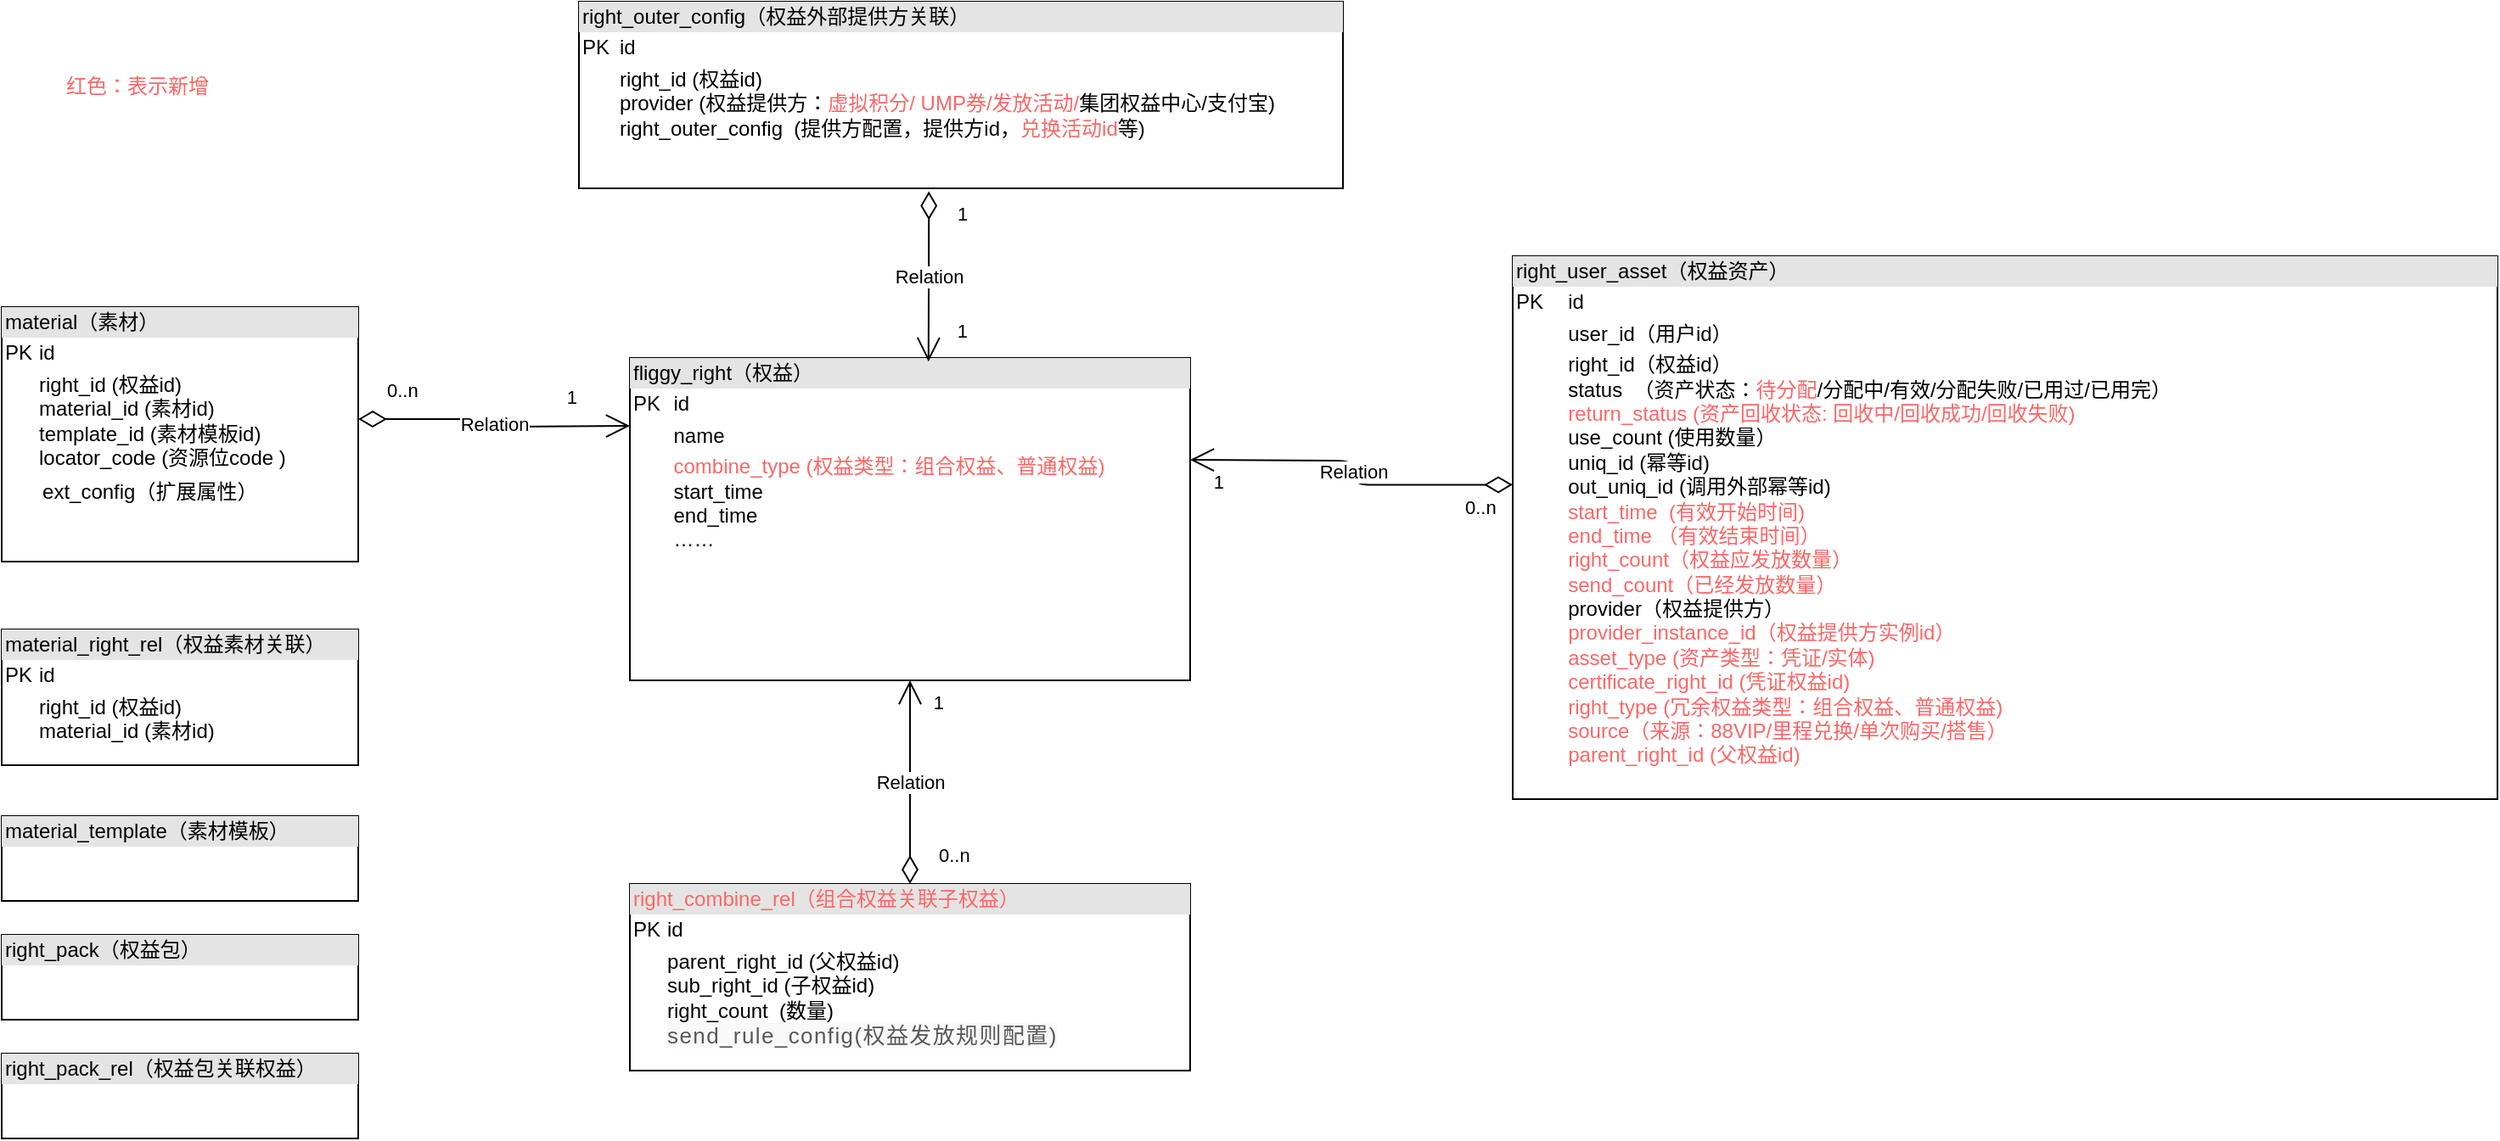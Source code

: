 <mxfile version="13.6.2" type="github" pages="8">
  <diagram name="会员卡ER图" id="e7e014a7-5840-1c2e-5031-d8a46d1fe8dd">
    <mxGraphModel dx="2306" dy="1131" grid="1" gridSize="10" guides="1" tooltips="1" connect="1" arrows="1" fold="1" page="1" pageScale="1" pageWidth="1169" pageHeight="826" background="#ffffff" math="0" shadow="0">
      <root>
        <mxCell id="0" />
        <mxCell id="1" parent="0" />
        <mxCell id="YY1izlTtlxkpwMXu7x4F-1" value="&lt;div style=&quot;box-sizing: border-box ; width: 100% ; background: #e4e4e4 ; padding: 2px&quot;&gt;fliggy_right（权益）&lt;/div&gt;&lt;table style=&quot;width: 100% ; font-size: 1em&quot; cellpadding=&quot;2&quot; cellspacing=&quot;0&quot;&gt;&lt;tbody&gt;&lt;tr&gt;&lt;td&gt;PK&lt;/td&gt;&lt;td&gt;id&lt;/td&gt;&lt;/tr&gt;&lt;tr&gt;&lt;td&gt;&lt;br&gt;&lt;/td&gt;&lt;td&gt;name&lt;br&gt;&lt;/td&gt;&lt;/tr&gt;&lt;tr&gt;&lt;td&gt;&lt;/td&gt;&lt;td&gt;&lt;font color=&quot;#ff6666&quot;&gt;combine_type (权益类型：组合权益、普通权益)&lt;br&gt;&lt;/font&gt;start_time&lt;br&gt;end_time&lt;br&gt;……&lt;br&gt;&lt;br&gt;&lt;br&gt;&lt;br&gt;&lt;br&gt;&lt;/td&gt;&lt;/tr&gt;&lt;/tbody&gt;&lt;/table&gt;" style="verticalAlign=top;align=left;overflow=fill;html=1;" parent="1" vertex="1">
          <mxGeometry x="380" y="220" width="330" height="190" as="geometry" />
        </mxCell>
        <mxCell id="YY1izlTtlxkpwMXu7x4F-2" value="&lt;div style=&quot;box-sizing: border-box ; width: 100% ; background: #e4e4e4 ; padding: 2px&quot;&gt;right_user_asset（权益资产）&lt;br&gt;&lt;/div&gt;&lt;table style=&quot;width: 100% ; font-size: 1em&quot; cellpadding=&quot;2&quot; cellspacing=&quot;0&quot;&gt;&lt;tbody&gt;&lt;tr&gt;&lt;td&gt;PK&lt;/td&gt;&lt;td&gt;id&lt;/td&gt;&lt;/tr&gt;&lt;tr&gt;&lt;td&gt;&lt;br&gt;&lt;/td&gt;&lt;td&gt;user_id（用户id）&lt;/td&gt;&lt;/tr&gt;&lt;tr&gt;&lt;td&gt;&lt;br&gt;&lt;/td&gt;&lt;td&gt;right_id（权益id）&lt;br&gt;status&amp;nbsp; （资产状态：&lt;font color=&quot;#ff6666&quot;&gt;待分配&lt;/font&gt;/分配中/有效/分配失败/已用过/已用完）&lt;br&gt;&lt;font color=&quot;#ff6666&quot;&gt;return_status (资产回收状态: 回收中/回收成功/回收失败)&lt;/font&gt;&lt;br&gt;use_count (使用数量）&lt;br&gt;uniq_id (幂等id)&lt;br&gt;out_uniq_id (调用外部幂等id)&lt;br&gt;&lt;font color=&quot;#ff6666&quot;&gt;start_time&amp;nbsp; (有效开始时间)&lt;/font&gt;&lt;br&gt;&lt;font color=&quot;#ff6666&quot;&gt;end_time （有效结束时间）&lt;/font&gt;&lt;br&gt;&lt;font color=&quot;#ff6666&quot;&gt;right_count（权益应发放数量）&lt;/font&gt;&lt;br&gt;&lt;font color=&quot;#ff6666&quot;&gt;send_count（已经发放数量）&lt;/font&gt;&lt;br&gt;provider（权益提供方）&lt;br&gt;&lt;font color=&quot;#ff6666&quot;&gt;provider_instance_id（权益提供方实例id）&lt;/font&gt;&lt;br&gt;&lt;font color=&quot;#ff6666&quot;&gt;asset_type (资产类型：凭证/实体)&lt;br&gt;certificate_right_id (凭证权益id)&lt;br&gt;&lt;/font&gt;&lt;font color=&quot;#ff6666&quot;&gt;right_type (冗余权益类型：组合权益、普通权益)&lt;br&gt;source（来源：88VIP/里程兑换/单次购买/搭售）&lt;br&gt;parent_right_id (父权益id)&lt;br&gt;&lt;/font&gt;&lt;/td&gt;&lt;/tr&gt;&lt;/tbody&gt;&lt;/table&gt;" style="verticalAlign=top;align=left;overflow=fill;html=1;" parent="1" vertex="1">
          <mxGeometry x="900" y="160" width="580" height="320" as="geometry" />
        </mxCell>
        <mxCell id="8GvcptEVgj3s6sQUt0Vm-1" value="&lt;div style=&quot;box-sizing: border-box ; width: 100% ; background: #e4e4e4 ; padding: 2px&quot;&gt;&lt;font color=&quot;#ff6666&quot;&gt;right_combine_rel（组合权益关联子权益）&lt;/font&gt;&lt;/div&gt;&lt;table style=&quot;width: 100% ; font-size: 1em&quot; cellpadding=&quot;2&quot; cellspacing=&quot;0&quot;&gt;&lt;tbody&gt;&lt;tr&gt;&lt;td&gt;PK&lt;/td&gt;&lt;td&gt;id&lt;/td&gt;&lt;/tr&gt;&lt;tr&gt;&lt;td&gt;&lt;br&gt;&lt;/td&gt;&lt;td&gt;parent_right_id (父权益id)&lt;br&gt;sub_right_id (子权益id)&lt;br&gt;right_count&amp;nbsp; (数量)&lt;br&gt;&lt;span style=&quot;color: rgb(89 , 89 , 89) ; font-family: , &amp;#34;consolas&amp;#34; , &amp;#34;liberation mono&amp;#34; , &amp;#34;menlo&amp;#34; , &amp;#34;courier&amp;#34; , monospace ; font-size: 13px ; letter-spacing: 0.7px ; background-color: rgb(249 , 249 , 249)&quot;&gt;send_rule_config(权益发放规则配置)&lt;/span&gt;&lt;/td&gt;&lt;/tr&gt;&lt;tr&gt;&lt;td&gt;&lt;/td&gt;&lt;td&gt;&lt;table cellpadding=&quot;2&quot; cellspacing=&quot;0&quot; style=&quot;font-size: 1em ; width: 330px&quot;&gt;&lt;tbody&gt;&lt;tr&gt;&lt;td&gt;&lt;span style=&quot;color: rgb(89 , 89 , 89) ; font-family: , &amp;#34;consolas&amp;#34; , &amp;#34;liberation mono&amp;#34; , &amp;#34;menlo&amp;#34; , &amp;#34;courier&amp;#34; , monospace ; font-size: 13px ; letter-spacing: 0.7px ; background-color: rgb(249 , 249 , 249)&quot;&gt;&lt;br&gt;&lt;br&gt;&lt;/span&gt;&lt;/td&gt;&lt;/tr&gt;&lt;/tbody&gt;&lt;/table&gt;&lt;br&gt;&lt;br&gt;&lt;br&gt;&lt;br&gt;&lt;/td&gt;&lt;/tr&gt;&lt;/tbody&gt;&lt;/table&gt;" style="verticalAlign=top;align=left;overflow=fill;html=1;" parent="1" vertex="1">
          <mxGeometry x="380" y="530" width="330" height="110" as="geometry" />
        </mxCell>
        <mxCell id="8GvcptEVgj3s6sQUt0Vm-3" value="Relation" style="endArrow=open;html=1;endSize=12;startArrow=diamondThin;startSize=14;startFill=0;edgeStyle=orthogonalEdgeStyle;exitX=0;exitY=0.421;exitDx=0;exitDy=0;exitPerimeter=0;" parent="1" source="YY1izlTtlxkpwMXu7x4F-2" edge="1">
          <mxGeometry relative="1" as="geometry">
            <mxPoint x="710" y="260" as="sourcePoint" />
            <mxPoint x="710" y="280" as="targetPoint" />
          </mxGeometry>
        </mxCell>
        <mxCell id="8GvcptEVgj3s6sQUt0Vm-4" value="0..n" style="edgeLabel;resizable=0;html=1;align=left;verticalAlign=top;" parent="8GvcptEVgj3s6sQUt0Vm-3" connectable="0" vertex="1">
          <mxGeometry x="-1" relative="1" as="geometry">
            <mxPoint x="-30" as="offset" />
          </mxGeometry>
        </mxCell>
        <mxCell id="8GvcptEVgj3s6sQUt0Vm-5" value="1" style="edgeLabel;resizable=0;html=1;align=right;verticalAlign=top;" parent="8GvcptEVgj3s6sQUt0Vm-3" connectable="0" vertex="1">
          <mxGeometry x="1" relative="1" as="geometry">
            <mxPoint x="20" as="offset" />
          </mxGeometry>
        </mxCell>
        <mxCell id="8GvcptEVgj3s6sQUt0Vm-7" value="&lt;div style=&quot;box-sizing: border-box ; width: 100% ; background: #e4e4e4 ; padding: 2px&quot;&gt;material_right_rel（权益素材关联）&lt;/div&gt;&lt;table style=&quot;width: 100% ; font-size: 1em&quot; cellpadding=&quot;2&quot; cellspacing=&quot;0&quot;&gt;&lt;tbody&gt;&lt;tr&gt;&lt;td&gt;PK&lt;/td&gt;&lt;td&gt;id&lt;/td&gt;&lt;/tr&gt;&lt;tr&gt;&lt;td&gt;&lt;br&gt;&lt;/td&gt;&lt;td&gt;right_id (权益id)&lt;br&gt;material_id (素材id)&lt;br&gt;&lt;span style=&quot;color: rgb(89 , 89 , 89) ; font-family: , &amp;#34;consolas&amp;#34; , &amp;#34;liberation mono&amp;#34; , &amp;#34;menlo&amp;#34; , &amp;#34;courier&amp;#34; , monospace ; font-size: 13px ; letter-spacing: 0.7px ; background-color: rgb(249 , 249 , 249)&quot;&gt;&lt;br&gt;&lt;/span&gt;&lt;/td&gt;&lt;/tr&gt;&lt;tr&gt;&lt;td&gt;&lt;/td&gt;&lt;td&gt;&lt;table cellpadding=&quot;2&quot; cellspacing=&quot;0&quot; style=&quot;font-size: 1em ; width: 330px&quot;&gt;&lt;tbody&gt;&lt;tr&gt;&lt;td&gt;&lt;span style=&quot;color: rgb(89 , 89 , 89) ; font-family: , &amp;#34;consolas&amp;#34; , &amp;#34;liberation mono&amp;#34; , &amp;#34;menlo&amp;#34; , &amp;#34;courier&amp;#34; , monospace ; font-size: 13px ; letter-spacing: 0.7px ; background-color: rgb(249 , 249 , 249)&quot;&gt;&lt;br&gt;&lt;br&gt;&lt;/span&gt;&lt;/td&gt;&lt;/tr&gt;&lt;/tbody&gt;&lt;/table&gt;&lt;br&gt;&lt;br&gt;&lt;br&gt;&lt;br&gt;&lt;/td&gt;&lt;/tr&gt;&lt;/tbody&gt;&lt;/table&gt;" style="verticalAlign=top;align=left;overflow=fill;html=1;" parent="1" vertex="1">
          <mxGeometry x="10" y="380" width="210" height="80" as="geometry" />
        </mxCell>
        <mxCell id="8GvcptEVgj3s6sQUt0Vm-8" value="Relation" style="endArrow=open;html=1;endSize=12;startArrow=diamondThin;startSize=14;startFill=0;edgeStyle=orthogonalEdgeStyle;exitX=0.5;exitY=0;exitDx=0;exitDy=0;entryX=0.5;entryY=1;entryDx=0;entryDy=0;" parent="1" source="8GvcptEVgj3s6sQUt0Vm-1" target="YY1izlTtlxkpwMXu7x4F-1" edge="1">
          <mxGeometry relative="1" as="geometry">
            <mxPoint x="685" y="410" as="sourcePoint" />
            <mxPoint x="545" y="410" as="targetPoint" />
          </mxGeometry>
        </mxCell>
        <mxCell id="8GvcptEVgj3s6sQUt0Vm-9" value="0..n" style="edgeLabel;resizable=0;html=1;align=left;verticalAlign=top;" parent="8GvcptEVgj3s6sQUt0Vm-8" connectable="0" vertex="1">
          <mxGeometry x="-1" relative="1" as="geometry">
            <mxPoint x="15" y="-30" as="offset" />
          </mxGeometry>
        </mxCell>
        <mxCell id="8GvcptEVgj3s6sQUt0Vm-10" value="1" style="edgeLabel;resizable=0;html=1;align=right;verticalAlign=top;" parent="8GvcptEVgj3s6sQUt0Vm-8" connectable="0" vertex="1">
          <mxGeometry x="1" relative="1" as="geometry">
            <mxPoint x="20" as="offset" />
          </mxGeometry>
        </mxCell>
        <mxCell id="8GvcptEVgj3s6sQUt0Vm-11" value="&lt;div style=&quot;box-sizing: border-box ; width: 100% ; background: #e4e4e4 ; padding: 2px&quot;&gt;material（素材）&lt;/div&gt;&lt;table style=&quot;width: 100% ; font-size: 1em&quot; cellpadding=&quot;2&quot; cellspacing=&quot;0&quot;&gt;&lt;tbody&gt;&lt;tr&gt;&lt;td&gt;PK&lt;/td&gt;&lt;td&gt;id&lt;/td&gt;&lt;/tr&gt;&lt;tr&gt;&lt;td&gt;&lt;br&gt;&lt;/td&gt;&lt;td&gt;right_id (权益id)&lt;br&gt;material_id (素材id)&lt;br&gt;template_id (素材模板id)&lt;br&gt;locator_code (资源位code )&lt;span style=&quot;background-color: rgb(249 , 249 , 249)&quot;&gt;&lt;br&gt;&lt;/span&gt;&lt;/td&gt;&lt;/tr&gt;&lt;tr&gt;&lt;td&gt;&lt;/td&gt;&lt;td&gt;&lt;table cellpadding=&quot;2&quot; cellspacing=&quot;0&quot; style=&quot;font-size: 1em ; width: 330px&quot;&gt;&lt;tbody&gt;&lt;tr&gt;&lt;td&gt;ext_config（扩展属性）&lt;span style=&quot;background-color: rgb(249 , 249 , 249)&quot;&gt;&lt;br&gt;&lt;br&gt;&lt;/span&gt;&lt;/td&gt;&lt;/tr&gt;&lt;/tbody&gt;&lt;/table&gt;&lt;br&gt;&lt;br&gt;&lt;br&gt;&lt;br&gt;&lt;/td&gt;&lt;/tr&gt;&lt;/tbody&gt;&lt;/table&gt;" style="verticalAlign=top;align=left;overflow=fill;html=1;" parent="1" vertex="1">
          <mxGeometry x="10" y="190" width="210" height="150" as="geometry" />
        </mxCell>
        <mxCell id="8GvcptEVgj3s6sQUt0Vm-12" value="&lt;div style=&quot;box-sizing: border-box ; width: 100% ; background: #e4e4e4 ; padding: 2px&quot;&gt;right_outer_config（权益外部提供方关联）&lt;/div&gt;&lt;table style=&quot;width: 100% ; font-size: 1em&quot; cellpadding=&quot;2&quot; cellspacing=&quot;0&quot;&gt;&lt;tbody&gt;&lt;tr&gt;&lt;td&gt;PK&lt;/td&gt;&lt;td&gt;id&lt;/td&gt;&lt;/tr&gt;&lt;tr&gt;&lt;td&gt;&lt;br&gt;&lt;/td&gt;&lt;td&gt;right_id (权益id)&lt;br&gt;provider&amp;nbsp;(权益提供方：&lt;font color=&quot;#ff6666&quot;&gt;虚拟积分/&amp;nbsp;UMP券/发放活动/&lt;/font&gt;集团权益中心/支付宝)&lt;br&gt;right_outer_config&amp;nbsp; (提供方配置，提供方id，&lt;font color=&quot;#ff6666&quot;&gt;兑换活动id&lt;/font&gt;等)&lt;br&gt;&lt;span style=&quot;color: rgb(89 , 89 , 89) ; font-family: , &amp;#34;consolas&amp;#34; , &amp;#34;liberation mono&amp;#34; , &amp;#34;menlo&amp;#34; , &amp;#34;courier&amp;#34; , monospace ; font-size: 13px ; letter-spacing: 0.7px ; background-color: rgb(249 , 249 , 249)&quot;&gt;&lt;br&gt;&lt;/span&gt;&lt;/td&gt;&lt;/tr&gt;&lt;tr&gt;&lt;td&gt;&lt;/td&gt;&lt;td&gt;&lt;table cellpadding=&quot;2&quot; cellspacing=&quot;0&quot; style=&quot;font-size: 1em ; width: 330px&quot;&gt;&lt;tbody&gt;&lt;tr&gt;&lt;td&gt;&lt;span style=&quot;color: rgb(89 , 89 , 89) ; font-family: , &amp;#34;consolas&amp;#34; , &amp;#34;liberation mono&amp;#34; , &amp;#34;menlo&amp;#34; , &amp;#34;courier&amp;#34; , monospace ; font-size: 13px ; letter-spacing: 0.7px ; background-color: rgb(249 , 249 , 249)&quot;&gt;&lt;br&gt;&lt;br&gt;&lt;/span&gt;&lt;/td&gt;&lt;/tr&gt;&lt;/tbody&gt;&lt;/table&gt;&lt;br&gt;&lt;br&gt;&lt;br&gt;&lt;br&gt;&lt;/td&gt;&lt;/tr&gt;&lt;/tbody&gt;&lt;/table&gt;" style="verticalAlign=top;align=left;overflow=fill;html=1;" parent="1" vertex="1">
          <mxGeometry x="350" y="10" width="450" height="110" as="geometry" />
        </mxCell>
        <mxCell id="8GvcptEVgj3s6sQUt0Vm-13" value="Relation" style="endArrow=open;html=1;endSize=12;startArrow=diamondThin;startSize=14;startFill=0;edgeStyle=orthogonalEdgeStyle;entryX=0.533;entryY=0.011;entryDx=0;entryDy=0;entryPerimeter=0;exitX=0.458;exitY=1.016;exitDx=0;exitDy=0;exitPerimeter=0;" parent="1" source="8GvcptEVgj3s6sQUt0Vm-12" target="YY1izlTtlxkpwMXu7x4F-1" edge="1">
          <mxGeometry relative="1" as="geometry">
            <mxPoint x="556" y="150" as="sourcePoint" />
            <mxPoint x="710" y="410" as="targetPoint" />
            <Array as="points">
              <mxPoint x="555" y="150" />
            </Array>
          </mxGeometry>
        </mxCell>
        <mxCell id="8GvcptEVgj3s6sQUt0Vm-14" value="1" style="edgeLabel;resizable=0;html=1;align=left;verticalAlign=top;" parent="8GvcptEVgj3s6sQUt0Vm-13" connectable="0" vertex="1">
          <mxGeometry x="-1" relative="1" as="geometry">
            <mxPoint x="15" as="offset" />
          </mxGeometry>
        </mxCell>
        <mxCell id="8GvcptEVgj3s6sQUt0Vm-15" value="1" style="edgeLabel;resizable=0;html=1;align=right;verticalAlign=top;" parent="8GvcptEVgj3s6sQUt0Vm-13" connectable="0" vertex="1">
          <mxGeometry x="1" relative="1" as="geometry">
            <mxPoint x="24.11" y="-30.99" as="offset" />
          </mxGeometry>
        </mxCell>
        <mxCell id="8GvcptEVgj3s6sQUt0Vm-16" value="&lt;div style=&quot;box-sizing: border-box ; width: 100% ; background: #e4e4e4 ; padding: 2px&quot;&gt;material_template（素材模板）&lt;/div&gt;&lt;table style=&quot;width: 100% ; font-size: 1em&quot; cellpadding=&quot;2&quot; cellspacing=&quot;0&quot;&gt;&lt;tbody&gt;&lt;tr&gt;&lt;td&gt;&lt;br&gt;&lt;/td&gt;&lt;td&gt;&lt;br&gt;&lt;/td&gt;&lt;/tr&gt;&lt;tr&gt;&lt;td&gt;&lt;br&gt;&lt;/td&gt;&lt;td&gt;&lt;span style=&quot;color: rgb(89 , 89 , 89) ; font-family: , &amp;#34;consolas&amp;#34; , &amp;#34;liberation mono&amp;#34; , &amp;#34;menlo&amp;#34; , &amp;#34;courier&amp;#34; , monospace ; font-size: 13px ; letter-spacing: 0.7px ; background-color: rgb(249 , 249 , 249)&quot;&gt;&lt;br&gt;&lt;/span&gt;&lt;/td&gt;&lt;/tr&gt;&lt;tr&gt;&lt;td&gt;&lt;/td&gt;&lt;td&gt;&lt;table cellpadding=&quot;2&quot; cellspacing=&quot;0&quot; style=&quot;font-size: 1em ; width: 330px&quot;&gt;&lt;tbody&gt;&lt;tr&gt;&lt;td&gt;&lt;span style=&quot;color: rgb(89 , 89 , 89) ; font-family: , &amp;#34;consolas&amp;#34; , &amp;#34;liberation mono&amp;#34; , &amp;#34;menlo&amp;#34; , &amp;#34;courier&amp;#34; , monospace ; font-size: 13px ; letter-spacing: 0.7px ; background-color: rgb(249 , 249 , 249)&quot;&gt;&lt;br&gt;&lt;br&gt;&lt;/span&gt;&lt;/td&gt;&lt;/tr&gt;&lt;/tbody&gt;&lt;/table&gt;&lt;br&gt;&lt;br&gt;&lt;br&gt;&lt;br&gt;&lt;/td&gt;&lt;/tr&gt;&lt;/tbody&gt;&lt;/table&gt;" style="verticalAlign=top;align=left;overflow=fill;html=1;" parent="1" vertex="1">
          <mxGeometry x="10" y="490" width="210" height="50" as="geometry" />
        </mxCell>
        <mxCell id="owAqzGD0igHHlNFxF-Td-1" value="Relation" style="endArrow=open;html=1;endSize=12;startArrow=diamondThin;startSize=14;startFill=0;edgeStyle=orthogonalEdgeStyle;exitX=1;exitY=0.44;exitDx=0;exitDy=0;entryX=0.5;entryY=1;entryDx=0;entryDy=0;exitPerimeter=0;" parent="1" source="8GvcptEVgj3s6sQUt0Vm-11" edge="1">
          <mxGeometry relative="1" as="geometry">
            <mxPoint x="380" y="480" as="sourcePoint" />
            <mxPoint x="380" y="260" as="targetPoint" />
          </mxGeometry>
        </mxCell>
        <mxCell id="owAqzGD0igHHlNFxF-Td-2" value="0..n" style="edgeLabel;resizable=0;html=1;align=left;verticalAlign=top;" parent="owAqzGD0igHHlNFxF-Td-1" connectable="0" vertex="1">
          <mxGeometry x="-1" relative="1" as="geometry">
            <mxPoint x="15" y="-30" as="offset" />
          </mxGeometry>
        </mxCell>
        <mxCell id="owAqzGD0igHHlNFxF-Td-3" value="1" style="edgeLabel;resizable=0;html=1;align=right;verticalAlign=top;" parent="owAqzGD0igHHlNFxF-Td-1" connectable="0" vertex="1">
          <mxGeometry x="1" relative="1" as="geometry">
            <mxPoint x="-30" y="-30" as="offset" />
          </mxGeometry>
        </mxCell>
        <mxCell id="owAqzGD0igHHlNFxF-Td-4" value="&lt;div style=&quot;box-sizing: border-box ; width: 100% ; background: #e4e4e4 ; padding: 2px&quot;&gt;right_pack（权益包）&lt;/div&gt;&lt;table style=&quot;width: 100% ; font-size: 1em&quot; cellpadding=&quot;2&quot; cellspacing=&quot;0&quot;&gt;&lt;tbody&gt;&lt;tr&gt;&lt;td&gt;&lt;br&gt;&lt;/td&gt;&lt;td&gt;&lt;br&gt;&lt;/td&gt;&lt;/tr&gt;&lt;tr&gt;&lt;td&gt;&lt;br&gt;&lt;/td&gt;&lt;td&gt;&lt;span style=&quot;color: rgb(89 , 89 , 89) ; font-family: , &amp;#34;consolas&amp;#34; , &amp;#34;liberation mono&amp;#34; , &amp;#34;menlo&amp;#34; , &amp;#34;courier&amp;#34; , monospace ; font-size: 13px ; letter-spacing: 0.7px ; background-color: rgb(249 , 249 , 249)&quot;&gt;&lt;br&gt;&lt;/span&gt;&lt;/td&gt;&lt;/tr&gt;&lt;tr&gt;&lt;td&gt;&lt;/td&gt;&lt;td&gt;&lt;table cellpadding=&quot;2&quot; cellspacing=&quot;0&quot; style=&quot;font-size: 1em ; width: 330px&quot;&gt;&lt;tbody&gt;&lt;tr&gt;&lt;td&gt;&lt;span style=&quot;color: rgb(89 , 89 , 89) ; font-family: , &amp;#34;consolas&amp;#34; , &amp;#34;liberation mono&amp;#34; , &amp;#34;menlo&amp;#34; , &amp;#34;courier&amp;#34; , monospace ; font-size: 13px ; letter-spacing: 0.7px ; background-color: rgb(249 , 249 , 249)&quot;&gt;&lt;br&gt;&lt;br&gt;&lt;/span&gt;&lt;/td&gt;&lt;/tr&gt;&lt;/tbody&gt;&lt;/table&gt;&lt;br&gt;&lt;br&gt;&lt;br&gt;&lt;br&gt;&lt;/td&gt;&lt;/tr&gt;&lt;/tbody&gt;&lt;/table&gt;" style="verticalAlign=top;align=left;overflow=fill;html=1;" parent="1" vertex="1">
          <mxGeometry x="10" y="560" width="210" height="50" as="geometry" />
        </mxCell>
        <mxCell id="owAqzGD0igHHlNFxF-Td-5" value="&lt;div style=&quot;box-sizing: border-box ; width: 100% ; background: #e4e4e4 ; padding: 2px&quot;&gt;right_pack_rel（权益包关联权益）&lt;/div&gt;&lt;table style=&quot;width: 100% ; font-size: 1em&quot; cellpadding=&quot;2&quot; cellspacing=&quot;0&quot;&gt;&lt;tbody&gt;&lt;tr&gt;&lt;td&gt;&lt;br&gt;&lt;/td&gt;&lt;td&gt;&lt;br&gt;&lt;/td&gt;&lt;/tr&gt;&lt;tr&gt;&lt;td&gt;&lt;br&gt;&lt;/td&gt;&lt;td&gt;&lt;span style=&quot;color: rgb(89 , 89 , 89) ; font-family: , &amp;#34;consolas&amp;#34; , &amp;#34;liberation mono&amp;#34; , &amp;#34;menlo&amp;#34; , &amp;#34;courier&amp;#34; , monospace ; font-size: 13px ; letter-spacing: 0.7px ; background-color: rgb(249 , 249 , 249)&quot;&gt;&lt;br&gt;&lt;/span&gt;&lt;/td&gt;&lt;/tr&gt;&lt;tr&gt;&lt;td&gt;&lt;/td&gt;&lt;td&gt;&lt;table cellpadding=&quot;2&quot; cellspacing=&quot;0&quot; style=&quot;font-size: 1em ; width: 330px&quot;&gt;&lt;tbody&gt;&lt;tr&gt;&lt;td&gt;&lt;span style=&quot;color: rgb(89 , 89 , 89) ; font-family: , &amp;#34;consolas&amp;#34; , &amp;#34;liberation mono&amp;#34; , &amp;#34;menlo&amp;#34; , &amp;#34;courier&amp;#34; , monospace ; font-size: 13px ; letter-spacing: 0.7px ; background-color: rgb(249 , 249 , 249)&quot;&gt;&lt;br&gt;&lt;br&gt;&lt;/span&gt;&lt;/td&gt;&lt;/tr&gt;&lt;/tbody&gt;&lt;/table&gt;&lt;br&gt;&lt;br&gt;&lt;br&gt;&lt;br&gt;&lt;/td&gt;&lt;/tr&gt;&lt;/tbody&gt;&lt;/table&gt;" style="verticalAlign=top;align=left;overflow=fill;html=1;" parent="1" vertex="1">
          <mxGeometry x="10" y="630" width="210" height="50" as="geometry" />
        </mxCell>
        <mxCell id="VopoFXYvzENRwWp6z2th-1" value="&lt;div style=&quot;text-align: left&quot;&gt;&lt;span&gt;&lt;font color=&quot;#ff6666&quot;&gt;红色：表示新增&lt;/font&gt;&lt;/span&gt;&lt;/div&gt;" style="rounded=0;whiteSpace=wrap;html=1;strokeColor=#FFFFFF;fillColor=#FFFFFF;" parent="1" vertex="1">
          <mxGeometry x="30" y="30" width="120" height="60" as="geometry" />
        </mxCell>
      </root>
    </mxGraphModel>
  </diagram>
  <diagram id="MaNHfLUQFuiHubp2XSmd" name="会员创建流程">
    
    <mxGraphModel dx="1984" dy="591" grid="1" gridSize="10" guides="1" tooltips="1" connect="1" arrows="1" fold="1" page="1" pageScale="1" pageWidth="827" pageHeight="1169" math="0" shadow="0">
      
      <root>
        
        <mxCell id="zDAGFs8Ml1KUlhRKQY1Y-0" />
        
        <mxCell id="zDAGFs8Ml1KUlhRKQY1Y-1" parent="zDAGFs8Ml1KUlhRKQY1Y-0" />
        
        <mxCell id="5GAHdNdbGNsGUFHKtEqf-7" value="" style="rounded=0;whiteSpace=wrap;html=1;strokeColor=#67AB9F;fillColor=none;align=center;" vertex="1" parent="zDAGFs8Ml1KUlhRKQY1Y-1">
          
          <mxGeometry x="200" y="10" width="620" height="640" as="geometry" />
          
        </mxCell>
        
        <mxCell id="5GAHdNdbGNsGUFHKtEqf-1" value="" style="rounded=0;whiteSpace=wrap;html=1;strokeColor=#67AB9F;fillColor=none;align=center;" vertex="1" parent="zDAGFs8Ml1KUlhRKQY1Y-1">
          
          <mxGeometry x="-180" y="10" width="380" height="640" as="geometry" />
          
        </mxCell>
        
        <mxCell id="j21XS1cx1xSZzrQIwdCX-34" style="edgeStyle=orthogonalEdgeStyle;rounded=0;orthogonalLoop=1;jettySize=auto;html=1;entryX=0.5;entryY=0;entryDx=0;entryDy=0;" edge="1" parent="zDAGFs8Ml1KUlhRKQY1Y-1" source="j21XS1cx1xSZzrQIwdCX-1" target="j21XS1cx1xSZzrQIwdCX-33">
          
          <mxGeometry relative="1" as="geometry" />
          
        </mxCell>
        
        <mxCell id="j21XS1cx1xSZzrQIwdCX-1" value="权益管理" style="rounded=0;whiteSpace=wrap;html=1;strokeColor=#FFFFFF;fillColor=#D5E8D4;align=left;" vertex="1" parent="zDAGFs8Ml1KUlhRKQY1Y-1">
          
          <mxGeometry x="240" y="200" width="490" height="220" as="geometry" />
          
        </mxCell>
        
        <mxCell id="j21XS1cx1xSZzrQIwdCX-2" value="" style="endArrow=classic;html=1;entryX=0.1;entryY=0;entryDx=0;entryDy=0;entryPerimeter=0;" edge="1" parent="zDAGFs8Ml1KUlhRKQY1Y-1">
          
          <mxGeometry width="50" height="50" relative="1" as="geometry">
            
            <mxPoint x="331" y="110" as="sourcePoint" />
            
            <mxPoint x="331" y="200" as="targetPoint" />
            
          </mxGeometry>
          
        </mxCell>
        
        <mxCell id="j21XS1cx1xSZzrQIwdCX-4" value="权益创建，设置权益提供方类型及&lt;font color=&quot;#ff6666&quot;&gt;提供方id&lt;/font&gt;&amp;nbsp;&amp;nbsp;" style="text;html=1;align=center;verticalAlign=middle;resizable=0;points=[];autosize=1;" vertex="1" parent="zDAGFs8Ml1KUlhRKQY1Y-1">
          
          <mxGeometry x="226" y="150" width="250" height="20" as="geometry" />
          
        </mxCell>
        
        <mxCell id="j21XS1cx1xSZzrQIwdCX-5" value="&lt;div&gt;&lt;span&gt;会员卡&lt;/span&gt;&lt;/div&gt;" style="rounded=0;whiteSpace=wrap;html=1;strokeColor=#FFFFFF;fillColor=#FFE599;align=center;" vertex="1" parent="zDAGFs8Ml1KUlhRKQY1Y-1">
          
          <mxGeometry x="490" y="230" width="90" height="40" as="geometry" />
          
        </mxCell>
        
        <mxCell id="j21XS1cx1xSZzrQIwdCX-8" value="&lt;span style=&quot;color: rgb(0 , 0 , 0) ; font-family: &amp;#34;helvetica&amp;#34; ; font-size: 12px ; font-style: normal ; font-weight: 400 ; letter-spacing: normal ; text-align: left ; text-indent: 0px ; text-transform: none ; word-spacing: 0px ; background-color: rgb(248 , 249 , 250) ; display: inline ; float: none&quot;&gt;组合权益&lt;/span&gt;" style="text;whiteSpace=wrap;html=1;" vertex="1" parent="zDAGFs8Ml1KUlhRKQY1Y-1">
          
          <mxGeometry x="297" y="240" width="60" height="30" as="geometry" />
          
        </mxCell>
        
        <mxCell id="j21XS1cx1xSZzrQIwdCX-9" value="&lt;span style=&quot;color: rgb(0 , 0 , 0) ; font-family: &amp;#34;helvetica&amp;#34; ; font-size: 12px ; font-style: normal ; font-weight: 400 ; letter-spacing: normal ; text-align: left ; text-indent: 0px ; text-transform: none ; word-spacing: 0px ; background-color: rgb(248 , 249 , 250) ; display: inline ; float: none&quot;&gt;组合子权益&lt;/span&gt;" style="text;whiteSpace=wrap;html=1;" vertex="1" parent="zDAGFs8Ml1KUlhRKQY1Y-1">
          
          <mxGeometry x="297" y="330" width="70" height="30" as="geometry" />
          
        </mxCell>
        
        <mxCell id="j21XS1cx1xSZzrQIwdCX-10" value="&lt;div&gt;&lt;span&gt;火车票无忧退&lt;/span&gt;&lt;/div&gt;" style="rounded=0;whiteSpace=wrap;html=1;strokeColor=#FFFFFF;fillColor=#FFE599;align=center;" vertex="1" parent="zDAGFs8Ml1KUlhRKQY1Y-1">
          
          <mxGeometry x="380" y="300" width="90" height="40" as="geometry" />
          
        </mxCell>
        
        <mxCell id="j21XS1cx1xSZzrQIwdCX-11" value="&lt;div&gt;&lt;span&gt;贵宾厅&lt;/span&gt;&lt;/div&gt;" style="rounded=0;whiteSpace=wrap;html=1;strokeColor=#FFFFFF;fillColor=#FFE599;align=center;" vertex="1" parent="zDAGFs8Ml1KUlhRKQY1Y-1">
          
          <mxGeometry x="490" y="300" width="90" height="40" as="geometry" />
          
        </mxCell>
        
        <mxCell id="j21XS1cx1xSZzrQIwdCX-12" value="&lt;div&gt;&lt;span&gt;菲住卡&lt;/span&gt;&lt;/div&gt;" style="rounded=0;whiteSpace=wrap;html=1;strokeColor=#FFFFFF;fillColor=#FFE599;align=center;" vertex="1" parent="zDAGFs8Ml1KUlhRKQY1Y-1">
          
          <mxGeometry x="600" y="300" width="90" height="40" as="geometry" />
          
        </mxCell>
        
        <mxCell id="j21XS1cx1xSZzrQIwdCX-13" value="&lt;div&gt;&lt;span&gt;景区入园&lt;/span&gt;&lt;/div&gt;" style="rounded=0;whiteSpace=wrap;html=1;strokeColor=#FFFFFF;fillColor=#FFE599;align=center;" vertex="1" parent="zDAGFs8Ml1KUlhRKQY1Y-1">
          
          <mxGeometry x="380" y="360" width="90" height="40" as="geometry" />
          
        </mxCell>
        
        <mxCell id="j21XS1cx1xSZzrQIwdCX-15" value="&lt;div&gt;&lt;span&gt;ump券&lt;/span&gt;&lt;/div&gt;" style="rounded=0;whiteSpace=wrap;html=1;strokeColor=#FFFFFF;fillColor=#FFE599;align=center;" vertex="1" parent="zDAGFs8Ml1KUlhRKQY1Y-1">
          
          <mxGeometry x="490" y="360" width="90" height="40" as="geometry" />
          
        </mxCell>
        
        <mxCell id="j21XS1cx1xSZzrQIwdCX-16" value="&lt;div&gt;&lt;span&gt;里程翻倍&lt;/span&gt;&lt;/div&gt;" style="rounded=0;whiteSpace=wrap;html=1;strokeColor=#FFFFFF;fillColor=#FFE599;align=center;" vertex="1" parent="zDAGFs8Ml1KUlhRKQY1Y-1">
          
          <mxGeometry x="600" y="360" width="90" height="40" as="geometry" />
          
        </mxCell>
        
        <mxCell id="j21XS1cx1xSZzrQIwdCX-18" value="" style="endArrow=classic;html=1;entryX=0.529;entryY=0.005;entryDx=0;entryDy=0;entryPerimeter=0;" edge="1" parent="zDAGFs8Ml1KUlhRKQY1Y-1">
          
          <mxGeometry width="50" height="50" relative="1" as="geometry">
            
            <mxPoint x="542" y="110" as="sourcePoint" />
            
            <mxPoint x="541.21" y="201.1" as="targetPoint" />
            
          </mxGeometry>
          
        </mxCell>
        
        <mxCell id="j21XS1cx1xSZzrQIwdCX-19" value="&lt;span&gt;组合权益设置子权益，设置子权益数量&lt;/span&gt;" style="text;html=1;align=center;verticalAlign=middle;resizable=0;points=[];autosize=1;" vertex="1" parent="zDAGFs8Ml1KUlhRKQY1Y-1">
          
          <mxGeometry x="480" y="150" width="220" height="20" as="geometry" />
          
        </mxCell>
        
        <mxCell id="tDlYd8UlZ9ifg0dUngRx-15" style="edgeStyle=orthogonalEdgeStyle;rounded=0;orthogonalLoop=1;jettySize=auto;html=1;entryX=0.5;entryY=0;entryDx=0;entryDy=0;" edge="1" parent="zDAGFs8Ml1KUlhRKQY1Y-1" source="j21XS1cx1xSZzrQIwdCX-20" target="tDlYd8UlZ9ifg0dUngRx-14">
          
          <mxGeometry relative="1" as="geometry" />
          
        </mxCell>
        
        <mxCell id="tDlYd8UlZ9ifg0dUngRx-16" value="创建发放活动" style="edgeLabel;html=1;align=center;verticalAlign=middle;resizable=0;points=[];" vertex="1" connectable="0" parent="tDlYd8UlZ9ifg0dUngRx-15">
          
          <mxGeometry x="-0.455" relative="1" as="geometry">
            
            <mxPoint as="offset" />
            
          </mxGeometry>
          
        </mxCell>
        
        <mxCell id="j21XS1cx1xSZzrQIwdCX-20" value="商品发布" style="rounded=0;whiteSpace=wrap;html=1;strokeColor=#FFFFFF;fillColor=#D4E1F5;align=center;" vertex="1" parent="zDAGFs8Ml1KUlhRKQY1Y-1">
          
          <mxGeometry x="900" y="200" width="180" height="60" as="geometry" />
          
        </mxCell>
        
        <mxCell id="j21XS1cx1xSZzrQIwdCX-21" value="" style="endArrow=classic;html=1;entryX=1.002;entryY=0.182;entryDx=0;entryDy=0;exitX=-0.017;exitY=0.617;exitDx=0;exitDy=0;exitPerimeter=0;entryPerimeter=0;" edge="1" parent="zDAGFs8Ml1KUlhRKQY1Y-1" source="j21XS1cx1xSZzrQIwdCX-20" target="j21XS1cx1xSZzrQIwdCX-1">
          
          <mxGeometry width="50" height="50" relative="1" as="geometry">
            
            <mxPoint x="880" y="150" as="sourcePoint" />
            
            <mxPoint x="730" y="260" as="targetPoint" />
            
          </mxGeometry>
          
        </mxCell>
        
        <mxCell id="j21XS1cx1xSZzrQIwdCX-22" value="宝贝关联组合权益id" style="edgeLabel;html=1;align=center;verticalAlign=middle;resizable=0;points=[];" vertex="1" connectable="0" parent="j21XS1cx1xSZzrQIwdCX-21">
          
          <mxGeometry x="0.31" y="-2" relative="1" as="geometry">
            
            <mxPoint x="16" as="offset" />
            
          </mxGeometry>
          
        </mxCell>
        
        <mxCell id="j21XS1cx1xSZzrQIwdCX-33" value="权益素材管理" style="rounded=0;whiteSpace=wrap;html=1;strokeColor=#FFFFFF;fillColor=#D5E8D4;align=center;" vertex="1" parent="zDAGFs8Ml1KUlhRKQY1Y-1">
          
          <mxGeometry x="240" y="480" width="490" height="60" as="geometry" />
          
        </mxCell>
        
        <mxCell id="j21XS1cx1xSZzrQIwdCX-35" value="&lt;span&gt;设置父权益和子权益素材&lt;/span&gt;" style="text;html=1;align=center;verticalAlign=middle;resizable=0;points=[];autosize=1;" vertex="1" parent="zDAGFs8Ml1KUlhRKQY1Y-1">
          
          <mxGeometry x="480" y="440" width="150" height="20" as="geometry" />
          
        </mxCell>
        
        <mxCell id="CDXi5bAOmxi4IHqocDyM-3" style="edgeStyle=orthogonalEdgeStyle;rounded=0;orthogonalLoop=1;jettySize=auto;html=1;entryX=0.5;entryY=0;entryDx=0;entryDy=0;" edge="1" parent="zDAGFs8Ml1KUlhRKQY1Y-1" source="j21XS1cx1xSZzrQIwdCX-38" target="j21XS1cx1xSZzrQIwdCX-39">
          
          <mxGeometry relative="1" as="geometry" />
          
        </mxCell>
        
        <mxCell id="CDXi5bAOmxi4IHqocDyM-4" value="ump券创建" style="edgeLabel;html=1;align=center;verticalAlign=middle;resizable=0;points=[];" vertex="1" connectable="0" parent="CDXi5bAOmxi4IHqocDyM-3">
          
          <mxGeometry x="0.2" y="3" relative="1" as="geometry">
            
            <mxPoint x="37" as="offset" />
            
          </mxGeometry>
          
        </mxCell>
        
        <mxCell id="CDXi5bAOmxi4IHqocDyM-5" value="" style="edgeStyle=orthogonalEdgeStyle;rounded=0;orthogonalLoop=1;jettySize=auto;html=1;" edge="1" parent="zDAGFs8Ml1KUlhRKQY1Y-1" source="j21XS1cx1xSZzrQIwdCX-38" target="j21XS1cx1xSZzrQIwdCX-39">
          
          <mxGeometry relative="1" as="geometry" />
          
        </mxCell>
        
        <mxCell id="j21XS1cx1xSZzrQIwdCX-38" value="运营" style="shape=umlActor;verticalLabelPosition=bottom;verticalAlign=top;html=1;" vertex="1" parent="zDAGFs8Ml1KUlhRKQY1Y-1">
          
          <mxGeometry x="-65" y="60" width="20" height="30" as="geometry" />
          
        </mxCell>
        
        <mxCell id="tDlYd8UlZ9ifg0dUngRx-5" style="edgeStyle=orthogonalEdgeStyle;rounded=0;orthogonalLoop=1;jettySize=auto;html=1;" edge="1" parent="zDAGFs8Ml1KUlhRKQY1Y-1" target="tDlYd8UlZ9ifg0dUngRx-4">
          
          <mxGeometry relative="1" as="geometry">
            
            <mxPoint x="-60" y="380" as="sourcePoint" />
            
            <Array as="points">
              
              <mxPoint x="-60" y="310" />
              
              <mxPoint x="-60" y="310" />
              
            </Array>
            
          </mxGeometry>
          
        </mxCell>
        
        <mxCell id="tDlYd8UlZ9ifg0dUngRx-6" value="创建特殊领取规则玩法活动" style="edgeLabel;html=1;align=center;verticalAlign=middle;resizable=0;points=[];" vertex="1" connectable="0" parent="tDlYd8UlZ9ifg0dUngRx-5">
          
          <mxGeometry x="-0.44" y="2" relative="1" as="geometry">
            
            <mxPoint x="92" y="-29" as="offset" />
            
          </mxGeometry>
          
        </mxCell>
        
        <mxCell id="j21XS1cx1xSZzrQIwdCX-39" value="优惠系统" style="rounded=0;whiteSpace=wrap;html=1;strokeColor=#FFFFFF;fillColor=#E6D0DE;align=center;" vertex="1" parent="zDAGFs8Ml1KUlhRKQY1Y-1">
          
          <mxGeometry x="-140" y="140" width="170" height="60" as="geometry" />
          
        </mxCell>
        
        <mxCell id="tDlYd8UlZ9ifg0dUngRx-4" value="发放系统（玩法）" style="rounded=0;whiteSpace=wrap;html=1;strokeColor=#FFFFFF;fillColor=#D5E8D4;align=center;" vertex="1" parent="zDAGFs8Ml1KUlhRKQY1Y-1">
          
          <mxGeometry x="-140" y="350" width="170" height="60" as="geometry" />
          
        </mxCell>
        
        <mxCell id="tDlYd8UlZ9ifg0dUngRx-14" value="发放系统（玩法）" style="rounded=0;whiteSpace=wrap;html=1;strokeColor=#FFFFFF;fillColor=#D5E8D4;align=center;" vertex="1" parent="zDAGFs8Ml1KUlhRKQY1Y-1">
          
          <mxGeometry x="905" y="315" width="170" height="60" as="geometry" />
          
        </mxCell>
        
        <mxCell id="tDlYd8UlZ9ifg0dUngRx-18" value="" style="endArrow=none;dashed=1;html=1;dashPattern=1 3;strokeWidth=2;" edge="1" parent="zDAGFs8Ml1KUlhRKQY1Y-1">
          
          <mxGeometry width="50" height="50" relative="1" as="geometry">
            
            <mxPoint x="730" y="250" as="sourcePoint" />
            
            <mxPoint x="900" y="340" as="targetPoint" />
            
          </mxGeometry>
          
        </mxCell>
        
        <mxCell id="tDlYd8UlZ9ifg0dUngRx-19" value="发奖活动关联组合权益id" style="edgeLabel;html=1;align=center;verticalAlign=middle;resizable=0;points=[];" vertex="1" connectable="0" parent="tDlYd8UlZ9ifg0dUngRx-18">
          
          <mxGeometry x="-0.12" y="-4" relative="1" as="geometry">
            
            <mxPoint x="6.75" as="offset" />
            
          </mxGeometry>
          
        </mxCell>
        
        <mxCell id="5GAHdNdbGNsGUFHKtEqf-2" value="权益创建依赖：如果子权益是券,先创建券模板，权益关联模板id" style="text;html=1;strokeColor=none;fillColor=none;align=left;verticalAlign=middle;whiteSpace=wrap;rounded=0;" vertex="1" parent="zDAGFs8Ml1KUlhRKQY1Y-1">
          
          <mxGeometry x="-175" y="15" width="365" height="30" as="geometry" />
          
        </mxCell>
        
        <mxCell id="5GAHdNdbGNsGUFHKtEqf-3" value="运营" style="shape=umlActor;verticalLabelPosition=bottom;verticalAlign=top;html=1;" vertex="1" parent="zDAGFs8Ml1KUlhRKQY1Y-1">
          
          <mxGeometry x="322" y="60" width="20" height="30" as="geometry" />
          
        </mxCell>
        
        <mxCell id="5GAHdNdbGNsGUFHKtEqf-4" value="运营" style="shape=umlActor;verticalLabelPosition=bottom;verticalAlign=top;html=1;" vertex="1" parent="zDAGFs8Ml1KUlhRKQY1Y-1">
          
          <mxGeometry x="530" y="60" width="20" height="30" as="geometry" />
          
        </mxCell>
        
        <mxCell id="5GAHdNdbGNsGUFHKtEqf-5" value="运营" style="shape=umlActor;verticalLabelPosition=bottom;verticalAlign=top;html=1;" vertex="1" parent="zDAGFs8Ml1KUlhRKQY1Y-1">
          
          <mxGeometry x="-65" y="260" width="20" height="30" as="geometry" />
          
        </mxCell>
        
        <mxCell id="5GAHdNdbGNsGUFHKtEqf-6" value="权益创建依赖：如果子权益是特殊发放规则类型，如每月发，先创建玩法活动关联奖品，权益关联玩法活动id" style="text;html=1;strokeColor=none;fillColor=none;align=left;verticalAlign=middle;whiteSpace=wrap;rounded=0;" vertex="1" parent="zDAGFs8Ml1KUlhRKQY1Y-1">
          
          <mxGeometry x="-175" y="205" width="355" height="50" as="geometry" />
          
        </mxCell>
        
        <mxCell id="5GAHdNdbGNsGUFHKtEqf-8" value="权益创建" style="text;html=1;strokeColor=none;fillColor=none;align=center;verticalAlign=middle;whiteSpace=wrap;rounded=0;" vertex="1" parent="zDAGFs8Ml1KUlhRKQY1Y-1">
          
          <mxGeometry x="200" y="20" width="70" height="20" as="geometry" />
          
        </mxCell>
        
        <mxCell id="5GAHdNdbGNsGUFHKtEqf-9" value="" style="rounded=0;whiteSpace=wrap;html=1;strokeColor=#67AB9F;fillColor=none;align=center;" vertex="1" parent="zDAGFs8Ml1KUlhRKQY1Y-1">
          
          <mxGeometry x="820" y="10" width="280" height="640" as="geometry" />
          
        </mxCell>
        
        <mxCell id="5GAHdNdbGNsGUFHKtEqf-10" value="权益销售主体创建" style="text;html=1;strokeColor=none;fillColor=none;align=center;verticalAlign=middle;whiteSpace=wrap;rounded=0;" vertex="1" parent="zDAGFs8Ml1KUlhRKQY1Y-1">
          
          <mxGeometry x="820" y="20" width="110" height="20" as="geometry" />
          
        </mxCell>
        
        <mxCell id="CDXi5bAOmxi4IHqocDyM-6" value="权益创建依赖：如果子权益需要先发凭证，再领取，先创建凭证（虚拟积分id），配置消耗虚拟积分兑换活动（奖品配置权益时设置组合权益id、凭证权益id）" style="text;html=1;strokeColor=none;fillColor=none;align=left;verticalAlign=middle;whiteSpace=wrap;rounded=0;" vertex="1" parent="zDAGFs8Ml1KUlhRKQY1Y-1">
          
          <mxGeometry x="-175" y="420" width="365" height="50" as="geometry" />
          
        </mxCell>
        
        <mxCell id="CDXi5bAOmxi4IHqocDyM-17" value="创建虚拟积分" style="edgeStyle=orthogonalEdgeStyle;rounded=0;orthogonalLoop=1;jettySize=auto;html=1;entryX=0.5;entryY=0;entryDx=0;entryDy=0;" edge="1" parent="zDAGFs8Ml1KUlhRKQY1Y-1" source="CDXi5bAOmxi4IHqocDyM-7" target="CDXi5bAOmxi4IHqocDyM-9">
          
          <mxGeometry relative="1" as="geometry" />
          
        </mxCell>
        
        <mxCell id="CDXi5bAOmxi4IHqocDyM-7" value="运营" style="shape=umlActor;verticalLabelPosition=bottom;verticalAlign=top;html=1;" vertex="1" parent="zDAGFs8Ml1KUlhRKQY1Y-1">
          
          <mxGeometry x="-100" y="480" width="20" height="30" as="geometry" />
          
        </mxCell>
        
        <mxCell id="CDXi5bAOmxi4IHqocDyM-8" value="发放系统（玩法）" style="rounded=0;whiteSpace=wrap;html=1;strokeColor=#FFFFFF;fillColor=#D5E8D4;align=center;" vertex="1" parent="zDAGFs8Ml1KUlhRKQY1Y-1">
          
          <mxGeometry x="20" y="570" width="170" height="60" as="geometry" />
          
        </mxCell>
        
        <mxCell id="CDXi5bAOmxi4IHqocDyM-9" value="互动系统" style="rounded=0;whiteSpace=wrap;html=1;strokeColor=#FFFFFF;fillColor=#A9C4EB;align=center;" vertex="1" parent="zDAGFs8Ml1KUlhRKQY1Y-1">
          
          <mxGeometry x="-175" y="570" width="170" height="60" as="geometry" />
          
        </mxCell>
        
        <mxCell id="CDXi5bAOmxi4IHqocDyM-19" value="创建兑换活动" style="edgeStyle=orthogonalEdgeStyle;rounded=0;orthogonalLoop=1;jettySize=auto;html=1;" edge="1" parent="zDAGFs8Ml1KUlhRKQY1Y-1" source="CDXi5bAOmxi4IHqocDyM-18" target="CDXi5bAOmxi4IHqocDyM-8">
          
          <mxGeometry relative="1" as="geometry" />
          
        </mxCell>
        
        <mxCell id="CDXi5bAOmxi4IHqocDyM-18" value="运营" style="shape=umlActor;verticalLabelPosition=bottom;verticalAlign=top;html=1;" vertex="1" parent="zDAGFs8Ml1KUlhRKQY1Y-1">
          
          <mxGeometry x="95" y="480" width="20" height="30" as="geometry" />
          
        </mxCell>
        
        <mxCell id="iStfNZ8k3YyPEtugaPhw-0" value="" style="endArrow=classic;html=1;entryX=1.005;entryY=0.281;entryDx=0;entryDy=0;entryPerimeter=0;exitX=0.91;exitY=1;exitDx=0;exitDy=0;exitPerimeter=0;" edge="1" parent="zDAGFs8Ml1KUlhRKQY1Y-1" source="j21XS1cx1xSZzrQIwdCX-4" target="5GAHdNdbGNsGUFHKtEqf-1">
          
          <mxGeometry width="50" height="50" relative="1" as="geometry">
            
            <mxPoint x="440" y="90" as="sourcePoint" />
            
            <mxPoint x="490" y="40" as="targetPoint" />
            
            <Array as="points">
              
              <mxPoint x="440" y="190" />
              
              <mxPoint x="230" y="190" />
              
            </Array>
            
          </mxGeometry>
          
        </mxCell>
        
      </root>
      
    </mxGraphModel>
    
  </diagram>
  <diagram id="R5_IxtRyC83MQlMv-ytm" name="会员卡子权益发放">
    
    <mxGraphModel dx="1157" dy="591" grid="1" gridSize="10" guides="1" tooltips="1" connect="1" arrows="1" fold="1" page="1" pageScale="1" pageWidth="827" pageHeight="1169" math="0" shadow="0">
      
      <root>
        
        <mxCell id="gxIRj8r4BH8aGyPVzCsB-0" />
        
        <mxCell id="gxIRj8r4BH8aGyPVzCsB-1" parent="gxIRj8r4BH8aGyPVzCsB-0" />
        
      </root>
      
    </mxGraphModel>
    
  </diagram>
  <diagram id="jTUjxg3B5KQgk27oze23" name="会员卡子权益履约">
    
    <mxGraphModel dx="1157" dy="591" grid="1" gridSize="10" guides="1" tooltips="1" connect="1" arrows="1" fold="1" page="1" pageScale="1" pageWidth="827" pageHeight="1169" math="0" shadow="0">
      
      <root>
        
        <mxCell id="s9zLjwahHfYTyhlEVkAR-0" />
        
        <mxCell id="s9zLjwahHfYTyhlEVkAR-1" parent="s9zLjwahHfYTyhlEVkAR-0" />
        
      </root>
      
    </mxGraphModel>
    
  </diagram>
  <diagram id="V0-AOM3KS3OS1tw_c_Cd" name="连续包年">
    
    <mxGraphModel dx="1349" dy="735" grid="0" gridSize="10" guides="1" tooltips="1" connect="1" arrows="1" fold="1" page="1" pageScale="1" pageWidth="827" pageHeight="1169" math="0" shadow="0">
      
      <root>
        
        <mxCell id="cm7d25lUCmXhoDQSkLji-0" />
        
        <mxCell id="cm7d25lUCmXhoDQSkLji-1" parent="cm7d25lUCmXhoDQSkLji-0" />
        
        <mxCell id="gzaPndoabojI9cq-qZE7-1" value="会员" style="shape=umlLifeline;perimeter=lifelinePerimeter;whiteSpace=wrap;html=1;container=1;collapsible=0;recursiveResize=0;outlineConnect=0;strokeColor=#67AB9F;fillColor=#A9C4EB;" parent="cm7d25lUCmXhoDQSkLji-1" vertex="1">
          
          <mxGeometry x="500" y="65" width="100" height="695" as="geometry" />
          
        </mxCell>
        
        <mxCell id="gzaPndoabojI9cq-qZE7-10" value="" style="html=1;points=[];perimeter=orthogonalPerimeter;strokeColor=#67AB9F;fillColor=#A9C4EB;" parent="gzaPndoabojI9cq-qZE7-1" vertex="1">
          
          <mxGeometry x="45" y="140" width="10" height="180" as="geometry" />
          
        </mxCell>
        
        <mxCell id="gzaPndoabojI9cq-qZE7-11" value="签约成功，组装代扣任务参数；签约失败短信提醒&lt;br&gt;（订单id，金额，itemid(专用扣费商品),签约协议号，自动续费时间）" style="edgeStyle=orthogonalEdgeStyle;html=1;align=left;spacingLeft=2;endArrow=block;rounded=0;entryX=1;entryY=0;" parent="gzaPndoabojI9cq-qZE7-1" edge="1">
          
          <mxGeometry relative="1" as="geometry">
            
            <mxPoint x="55" y="206" as="sourcePoint" />
            
            <Array as="points">
              
              <mxPoint x="80" y="206" />
              
              <mxPoint x="80" y="226" />
              
            </Array>
            
            <mxPoint x="55" y="226.0" as="targetPoint" />
            
          </mxGeometry>
          
        </mxCell>
        
        <mxCell id="jqoa3q8yiXqyWTpBmEfO-11" value="插入自动续费定时任务" style="html=1;verticalAlign=bottom;startArrow=oval;startFill=1;endArrow=block;startSize=8;" parent="gzaPndoabojI9cq-qZE7-1" target="jqoa3q8yiXqyWTpBmEfO-6" edge="1">
          
          <mxGeometry width="60" relative="1" as="geometry">
            
            <mxPoint x="60" y="255" as="sourcePoint" />
            
            <mxPoint x="110" y="255" as="targetPoint" />
            
          </mxGeometry>
          
        </mxCell>
        
        <mxCell id="jqoa3q8yiXqyWTpBmEfO-15" value="定时触发自动续费" style="html=1;verticalAlign=bottom;endArrow=open;dashed=1;endSize=8;" parent="gzaPndoabojI9cq-qZE7-1" edge="1">
          
          <mxGeometry relative="1" as="geometry">
            
            <mxPoint x="399.5" y="342" as="sourcePoint" />
            
            <mxPoint x="60" y="342" as="targetPoint" />
            
          </mxGeometry>
          
        </mxCell>
        
        <mxCell id="jqoa3q8yiXqyWTpBmEfO-17" value="" style="html=1;points=[];perimeter=orthogonalPerimeter;strokeColor=#67AB9F;fillColor=#A9C4EB;" parent="gzaPndoabojI9cq-qZE7-1" vertex="1">
          
          <mxGeometry x="45" y="342" width="10" height="208" as="geometry" />
          
        </mxCell>
        
        <mxCell id="jqoa3q8yiXqyWTpBmEfO-37" value="" style="html=1;points=[];perimeter=orthogonalPerimeter;strokeColor=#67AB9F;fillColor=#A9C4EB;" parent="gzaPndoabojI9cq-qZE7-1" vertex="1">
          
          <mxGeometry x="45" y="600" width="10" height="90" as="geometry" />
          
        </mxCell>
        
        <mxCell id="jqoa3q8yiXqyWTpBmEfO-38" value="查询有效的自动续费定时任务" style="html=1;verticalAlign=bottom;endArrow=block;" parent="gzaPndoabojI9cq-qZE7-1" edge="1">
          
          <mxGeometry width="80" relative="1" as="geometry">
            
            <mxPoint x="50" y="631" as="sourcePoint" />
            
            <mxPoint x="406" y="631" as="targetPoint" />
            
          </mxGeometry>
          
        </mxCell>
        
        <mxCell id="pGDHI4ZDkLiW3d3u3ZoR-1" value="&amp;nbsp;如果代扣次数未到达个人限制次数" style="edgeStyle=orthogonalEdgeStyle;html=1;align=left;spacingLeft=2;endArrow=block;rounded=0;entryX=1;entryY=0;" edge="1" parent="gzaPndoabojI9cq-qZE7-1">
          
          <mxGeometry relative="1" as="geometry">
            
            <mxPoint x="50" y="486" as="sourcePoint" />
            
            <Array as="points">
              
              <mxPoint x="75" y="486" />
              
            </Array>
            
            <mxPoint x="55" y="506" as="targetPoint" />
            
          </mxGeometry>
          
        </mxCell>
        
        <mxCell id="pGDHI4ZDkLiW3d3u3ZoR-2" value="创建新的代扣任务" style="html=1;verticalAlign=bottom;endArrow=block;" edge="1" parent="gzaPndoabojI9cq-qZE7-1">
          
          <mxGeometry width="80" relative="1" as="geometry">
            
            <mxPoint x="60" y="529" as="sourcePoint" />
            
            <mxPoint x="406" y="529" as="targetPoint" />
            
          </mxGeometry>
          
        </mxCell>
        
        <mxCell id="gzaPndoabojI9cq-qZE7-2" value="TP" style="shape=umlLifeline;perimeter=lifelinePerimeter;whiteSpace=wrap;html=1;container=1;collapsible=0;recursiveResize=0;outlineConnect=0;strokeColor=#67AB9F;fillColor=#A9C4EB;" parent="cm7d25lUCmXhoDQSkLji-1" vertex="1">
          
          <mxGeometry x="300" y="65" width="123" height="705" as="geometry" />
          
        </mxCell>
        
        <mxCell id="gzaPndoabojI9cq-qZE7-5" value="监听宝贝类目,交易完成消息&lt;br&gt;类目&lt;font&gt;&lt;span style=&quot;font-size: 6px&quot;&gt;id：&lt;/span&gt;&lt;span style=&quot;color: rgb(17 , 31 , 44) ; font-family: , , , ; text-align: left&quot;&gt;&lt;font style=&quot;font-size: 6px&quot;&gt;50018112&amp;nbsp;&lt;/font&gt;&lt;/span&gt;&lt;/font&gt;&lt;br&gt;&lt;font style=&quot;font-size: 6px&quot;&gt;&lt;font&gt;商品属性：&lt;span style=&quot;font-family: &amp;#34;menlo&amp;#34;&quot;&gt;fliggyServiceCardInfo.i&lt;/span&gt;&lt;/font&gt;&lt;span style=&quot;font-family: &amp;#34;menlo&amp;#34;&quot;&gt;sAutoRenew&lt;/span&gt;&lt;/font&gt;" style="html=1;verticalAlign=bottom;endArrow=open;dashed=1;endSize=8;" parent="gzaPndoabojI9cq-qZE7-2" edge="1">
          
          <mxGeometry x="-0.161" y="-8" relative="1" as="geometry">
            
            <mxPoint x="249.5" y="143" as="sourcePoint" />
            
            <mxPoint x="60" y="143" as="targetPoint" />
            
            <mxPoint x="1" as="offset" />
            
          </mxGeometry>
          
        </mxCell>
        
        <mxCell id="jqoa3q8yiXqyWTpBmEfO-41" value="监听宝贝类目交易退款消息" style="html=1;verticalAlign=bottom;endArrow=open;dashed=1;endSize=8;" parent="gzaPndoabojI9cq-qZE7-2" edge="1">
          
          <mxGeometry relative="1" as="geometry">
            
            <mxPoint x="249.5" y="595" as="sourcePoint" />
            
            <mxPoint x="60" y="595" as="targetPoint" />
            
          </mxGeometry>
          
        </mxCell>
        
        <mxCell id="gzaPndoabojI9cq-qZE7-12" value="交易" style="shape=umlLifeline;perimeter=lifelinePerimeter;whiteSpace=wrap;html=1;container=1;collapsible=0;recursiveResize=0;outlineConnect=0;strokeColor=#67AB9F;fillColor=#A9C4EB;" parent="cm7d25lUCmXhoDQSkLji-1" vertex="1">
          
          <mxGeometry x="30" y="65" width="100" height="690" as="geometry" />
          
        </mxCell>
        
        <mxCell id="jqoa3q8yiXqyWTpBmEfO-62" value="签约（用户id、签约场景码）" style="html=1;verticalAlign=bottom;endArrow=open;dashed=1;endSize=8;" parent="gzaPndoabojI9cq-qZE7-12" source="gzaPndoabojI9cq-qZE7-1" edge="1">
          
          <mxGeometry relative="1" as="geometry">
            
            <mxPoint x="130" y="165" as="sourcePoint" />
            
            <mxPoint x="50" y="165" as="targetPoint" />
            
          </mxGeometry>
          
        </mxCell>
        
        <mxCell id="jqoa3q8yiXqyWTpBmEfO-66" value="返回签约协议号" style="html=1;verticalAlign=bottom;startArrow=circle;startFill=1;endArrow=open;startSize=6;endSize=8;" parent="gzaPndoabojI9cq-qZE7-12" target="gzaPndoabojI9cq-qZE7-1" edge="1">
          
          <mxGeometry width="80" relative="1" as="geometry">
            
            <mxPoint x="55" y="205" as="sourcePoint" />
            
            <mxPoint x="130" y="205" as="targetPoint" />
            
          </mxGeometry>
          
        </mxCell>
        
        <mxCell id="jqoa3q8yiXqyWTpBmEfO-67" value="" style="html=1;points=[];perimeter=orthogonalPerimeter;strokeColor=#67AB9F;fillColor=#A9C4EB;" parent="gzaPndoabojI9cq-qZE7-12" vertex="1">
          
          <mxGeometry x="45" y="155" width="10" height="55" as="geometry" />
          
        </mxCell>
        
        <mxCell id="jqoa3q8yiXqyWTpBmEfO-6" value="tripbp" style="shape=umlLifeline;perimeter=lifelinePerimeter;whiteSpace=wrap;html=1;container=1;collapsible=0;recursiveResize=0;outlineConnect=0;strokeColor=#67AB9F;fillColor=#A9C4EB;" parent="cm7d25lUCmXhoDQSkLji-1" vertex="1">
          
          <mxGeometry x="850" y="70" width="113" height="690" as="geometry" />
          
        </mxCell>
        
        <mxCell id="jqoa3q8yiXqyWTpBmEfO-56" value="" style="html=1;points=[];perimeter=orthogonalPerimeter;strokeColor=#67AB9F;fillColor=#A9C4EB;" parent="jqoa3q8yiXqyWTpBmEfO-6" vertex="1">
          
          <mxGeometry x="52" y="425" width="10" height="40" as="geometry" />
          
        </mxCell>
        
        <mxCell id="jqoa3q8yiXqyWTpBmEfO-57" value="履约，触发开卡" style="edgeStyle=orthogonalEdgeStyle;html=1;align=left;spacingLeft=2;endArrow=block;rounded=0;entryX=1;entryY=0;" parent="jqoa3q8yiXqyWTpBmEfO-6" target="jqoa3q8yiXqyWTpBmEfO-56" edge="1">
          
          <mxGeometry relative="1" as="geometry">
            
            <mxPoint x="57" y="405" as="sourcePoint" />
            
            <Array as="points">
              
              <mxPoint x="82" y="405" />
              
            </Array>
            
          </mxGeometry>
          
        </mxCell>
        
        <mxCell id="jqoa3q8yiXqyWTpBmEfO-34" value="调用失败重试" style="edgeStyle=orthogonalEdgeStyle;html=1;align=left;spacingLeft=2;endArrow=block;rounded=0;entryX=1;entryY=0;" parent="cm7d25lUCmXhoDQSkLji-1" edge="1">
          
          <mxGeometry x="0.077" y="5" relative="1" as="geometry">
            
            <mxPoint x="550" y="350" as="sourcePoint" />
            
            <Array as="points">
              
              <mxPoint x="575" y="350" />
              
            </Array>
            
            <mxPoint x="555" y="370" as="targetPoint" />
            
            <mxPoint as="offset" />
            
          </mxGeometry>
          
        </mxCell>
        
        <mxCell id="jqoa3q8yiXqyWTpBmEfO-40" value="调用失败重试" style="edgeStyle=orthogonalEdgeStyle;html=1;align=left;spacingLeft=2;endArrow=block;rounded=0;entryX=1;entryY=0;" parent="cm7d25lUCmXhoDQSkLji-1" edge="1">
          
          <mxGeometry relative="1" as="geometry">
            
            <mxPoint x="550" y="730" as="sourcePoint" />
            
            <Array as="points">
              
              <mxPoint x="575" y="730" />
              
            </Array>
            
            <mxPoint x="555" y="750" as="targetPoint" />
            
          </mxGeometry>
          
        </mxCell>
        
        <mxCell id="jqoa3q8yiXqyWTpBmEfO-43" value="支付宝" style="shape=umlLifeline;perimeter=lifelinePerimeter;whiteSpace=wrap;html=1;container=1;collapsible=0;recursiveResize=0;outlineConnect=0;strokeColor=#67AB9F;fillColor=#A9C4EB;" parent="cm7d25lUCmXhoDQSkLji-1" vertex="1">
          
          <mxGeometry x="160" y="65" width="100" height="690" as="geometry" />
          
        </mxCell>
        
        <mxCell id="jqoa3q8yiXqyWTpBmEfO-64" value="签约" style="endArrow=open;endSize=12;dashed=1;html=1;" parent="jqoa3q8yiXqyWTpBmEfO-43" edge="1">
          
          <mxGeometry width="160" relative="1" as="geometry">
            
            <mxPoint x="-75" y="185" as="sourcePoint" />
            
            <mxPoint x="50" y="185" as="targetPoint" />
            
          </mxGeometry>
          
        </mxCell>
        
        <mxCell id="jqoa3q8yiXqyWTpBmEfO-3" value="" style="html=1;verticalAlign=bottom;startArrow=oval;startFill=1;endArrow=block;startSize=8;" parent="cm7d25lUCmXhoDQSkLji-1" edge="1">
          
          <mxGeometry width="60" relative="1" as="geometry">
            
            <mxPoint x="80" y="150" as="sourcePoint" />
            
            <mxPoint x="360" y="150" as="targetPoint" />
            
          </mxGeometry>
          
        </mxCell>
        
        <mxCell id="jqoa3q8yiXqyWTpBmEfO-4" value="订单上打标 自动续费商品、续费金额类型" style="edgeLabel;html=1;align=center;verticalAlign=middle;resizable=0;points=[];" parent="jqoa3q8yiXqyWTpBmEfO-3" vertex="1" connectable="0">
          
          <mxGeometry x="-0.228" y="-1" relative="1" as="geometry">
            
            <mxPoint x="-14" y="-21" as="offset" />
            
          </mxGeometry>
          
        </mxCell>
        
        <mxCell id="jqoa3q8yiXqyWTpBmEfO-48" value="集团解约消息" style="shape=umlLifeline;perimeter=lifelinePerimeter;whiteSpace=wrap;html=1;container=1;collapsible=0;recursiveResize=0;outlineConnect=0;strokeColor=#67AB9F;fillColor=#A9C4EB;" parent="cm7d25lUCmXhoDQSkLji-1" vertex="1">
          
          <mxGeometry x="1040" y="70" width="100" height="705" as="geometry" />
          
        </mxCell>
        
        <mxCell id="jqoa3q8yiXqyWTpBmEfO-52" value="监听集团解约消息" style="html=1;verticalAlign=bottom;endArrow=block;" parent="cm7d25lUCmXhoDQSkLji-1" edge="1">
          
          <mxGeometry width="80" relative="1" as="geometry">
            
            <mxPoint x="550" y="660" as="sourcePoint" />
            
            <mxPoint x="1090" y="660" as="targetPoint" />
            
          </mxGeometry>
          
        </mxCell>
        
        <mxCell id="jqoa3q8yiXqyWTpBmEfO-54" value="人工取消自动续费" style="edgeStyle=orthogonalEdgeStyle;html=1;align=left;spacingLeft=2;endArrow=block;rounded=0;entryX=1;entryY=0;" parent="cm7d25lUCmXhoDQSkLji-1" edge="1">
          
          <mxGeometry relative="1" as="geometry">
            
            <mxPoint x="550" y="665" as="sourcePoint" />
            
            <Array as="points">
              
              <mxPoint x="575" y="665" />
              
            </Array>
            
            <mxPoint x="555" y="685" as="targetPoint" />
            
          </mxGeometry>
          
        </mxCell>
        
        <mxCell id="jqoa3q8yiXqyWTpBmEfO-36" value="取消自动续费（代扣签约协议号）" style="html=1;verticalAlign=bottom;endArrow=open;dashed=1;endSize=8;exitX=-0.1;exitY=0.589;exitDx=0;exitDy=0;exitPerimeter=0;" parent="cm7d25lUCmXhoDQSkLji-1" source="jqoa3q8yiXqyWTpBmEfO-37" edge="1">
          
          <mxGeometry x="0.007" y="-8" relative="1" as="geometry">
            
            <mxPoint x="160" y="685" as="sourcePoint" />
            
            <mxPoint x="79.5" y="718" as="targetPoint" />
            
            <Array as="points">
              
              <mxPoint x="440" y="718" />
              
              <mxPoint x="160" y="718" />
              
            </Array>
            
            <mxPoint as="offset" />
            
          </mxGeometry>
          
        </mxCell>
        
        <mxCell id="jqoa3q8yiXqyWTpBmEfO-16" value="创建代扣订单，打款（幂等id、Itemid、金额）" style="html=1;verticalAlign=bottom;endArrow=open;dashed=1;endSize=8;" parent="cm7d25lUCmXhoDQSkLji-1" edge="1">
          
          <mxGeometry relative="1" as="geometry">
            
            <mxPoint x="545" y="470" as="sourcePoint" />
            
            <mxPoint x="75.5" y="470" as="targetPoint" />
            
          </mxGeometry>
          
        </mxCell>
        
        <mxCell id="jqoa3q8yiXqyWTpBmEfO-59" value="如果自动续费日期大于等于会员结束日期" style="edgeStyle=orthogonalEdgeStyle;html=1;align=left;spacingLeft=2;endArrow=block;rounded=0;entryX=1;entryY=0;" parent="cm7d25lUCmXhoDQSkLji-1" edge="1">
          
          <mxGeometry x="0.077" y="5" relative="1" as="geometry">
            
            <mxPoint x="550" y="430" as="sourcePoint" />
            
            <Array as="points">
              
              <mxPoint x="575" y="430" />
              
            </Array>
            
            <mxPoint x="555" y="450" as="targetPoint" />
            
            <mxPoint as="offset" />
            
          </mxGeometry>
          
        </mxCell>
        
      </root>
      
    </mxGraphModel>
    
  </diagram>
  <diagram id="W89HhBsJz32FlCnYIQ-W" name="搭售正向流程">
    <mxGraphModel dx="2306" dy="1082" grid="0" gridSize="10" guides="1" tooltips="1" connect="1" arrows="1" fold="1" page="1" pageScale="1" pageWidth="827" pageHeight="1169" math="0" shadow="0">
      <root>
        <mxCell id="qHTjXIUdTJMTshjMt11w-0" />
        <mxCell id="qHTjXIUdTJMTshjMt11w-1" parent="qHTjXIUdTJMTshjMt11w-0" />
        <mxCell id="qHTjXIUdTJMTshjMt11w-9" style="edgeStyle=orthogonalEdgeStyle;rounded=0;orthogonalLoop=1;jettySize=auto;html=1;" edge="1" parent="qHTjXIUdTJMTshjMt11w-1" source="qHTjXIUdTJMTshjMt11w-2">
          <mxGeometry relative="1" as="geometry">
            <mxPoint x="45" y="1118" as="targetPoint" />
          </mxGeometry>
        </mxCell>
        <mxCell id="qHTjXIUdTJMTshjMt11w-2" value="Actor" style="shape=umlActor;verticalLabelPosition=bottom;verticalAlign=top;html=1;" vertex="1" parent="qHTjXIUdTJMTshjMt11w-1">
          <mxGeometry x="30" y="40" width="30" height="60" as="geometry" />
        </mxCell>
        <mxCell id="qHTjXIUdTJMTshjMt11w-3" value="交易" style="shape=umlLifeline;perimeter=lifelinePerimeter;whiteSpace=wrap;html=1;container=1;collapsible=0;recursiveResize=0;outlineConnect=0;" vertex="1" parent="qHTjXIUdTJMTshjMt11w-1">
          <mxGeometry x="170" y="40" width="100" height="1020" as="geometry" />
        </mxCell>
        <mxCell id="qHTjXIUdTJMTshjMt11w-16" value="返回搭售商品模块" style="html=1;verticalAlign=bottom;endArrow=open;dashed=1;endSize=8;" edge="1" parent="qHTjXIUdTJMTshjMt11w-3" source="qHTjXIUdTJMTshjMt11w-4">
          <mxGeometry relative="1" as="geometry">
            <mxPoint x="130" y="230" as="sourcePoint" />
            <mxPoint x="50" y="230" as="targetPoint" />
          </mxGeometry>
        </mxCell>
        <mxCell id="gcNyioz8frkwXlLaisDd-0" value="" style="html=1;points=[];perimeter=orthogonalPerimeter;" vertex="1" parent="qHTjXIUdTJMTshjMt11w-3">
          <mxGeometry x="50" y="550" width="10" height="40" as="geometry" />
        </mxCell>
        <mxCell id="qHTjXIUdTJMTshjMt11w-4" value="商品" style="shape=umlLifeline;perimeter=lifelinePerimeter;whiteSpace=wrap;html=1;container=1;collapsible=0;recursiveResize=0;outlineConnect=0;" vertex="1" parent="qHTjXIUdTJMTshjMt11w-1">
          <mxGeometry x="364" y="40" width="100" height="1020" as="geometry" />
        </mxCell>
        <mxCell id="qHTjXIUdTJMTshjMt11w-12" value="" style="html=1;points=[];perimeter=orthogonalPerimeter;" vertex="1" parent="qHTjXIUdTJMTshjMt11w-4">
          <mxGeometry x="50" y="200" width="10" height="40" as="geometry" />
        </mxCell>
        <mxCell id="qHTjXIUdTJMTshjMt11w-13" value="搭售规则判断" style="edgeStyle=orthogonalEdgeStyle;html=1;align=left;spacingLeft=2;endArrow=block;rounded=0;entryX=1;entryY=0;" edge="1" target="qHTjXIUdTJMTshjMt11w-12" parent="qHTjXIUdTJMTshjMt11w-4">
          <mxGeometry relative="1" as="geometry">
            <mxPoint x="55" y="180" as="sourcePoint" />
            <Array as="points">
              <mxPoint x="80" y="180" />
            </Array>
          </mxGeometry>
        </mxCell>
        <mxCell id="qHTjXIUdTJMTshjMt11w-5" value="营销" style="shape=umlLifeline;perimeter=lifelinePerimeter;whiteSpace=wrap;html=1;container=1;collapsible=0;recursiveResize=0;outlineConnect=0;" vertex="1" parent="qHTjXIUdTJMTshjMt11w-1">
          <mxGeometry x="550" y="40" width="100" height="1020" as="geometry" />
        </mxCell>
        <mxCell id="qHTjXIUdTJMTshjMt11w-6" value="履约" style="shape=umlLifeline;perimeter=lifelinePerimeter;whiteSpace=wrap;html=1;container=1;collapsible=0;recursiveResize=0;outlineConnect=0;" vertex="1" parent="qHTjXIUdTJMTshjMt11w-1">
          <mxGeometry x="720" y="40" width="100" height="1020" as="geometry" />
        </mxCell>
        <mxCell id="qHTjXIUdTJMTshjMt11w-7" value="会员" style="shape=umlLifeline;perimeter=lifelinePerimeter;whiteSpace=wrap;html=1;container=1;collapsible=0;recursiveResize=0;outlineConnect=0;" vertex="1" parent="qHTjXIUdTJMTshjMt11w-1">
          <mxGeometry x="900" y="40" width="100" height="1020" as="geometry" />
        </mxCell>
        <mxCell id="qHTjXIUdTJMTshjMt11w-8" value="下单" style="html=1;verticalAlign=bottom;endArrow=block;" edge="1" parent="qHTjXIUdTJMTshjMt11w-1" target="qHTjXIUdTJMTshjMt11w-3">
          <mxGeometry width="80" relative="1" as="geometry">
            <mxPoint x="50" y="160" as="sourcePoint" />
            <mxPoint x="130" y="160" as="targetPoint" />
          </mxGeometry>
        </mxCell>
        <mxCell id="qHTjXIUdTJMTshjMt11w-10" value="查询搭售辅营商品" style="html=1;verticalAlign=bottom;endArrow=block;" edge="1" parent="qHTjXIUdTJMTshjMt11w-1" target="qHTjXIUdTJMTshjMt11w-4">
          <mxGeometry width="80" relative="1" as="geometry">
            <mxPoint x="220" y="180" as="sourcePoint" />
            <mxPoint x="389.5" y="180" as="targetPoint" />
          </mxGeometry>
        </mxCell>
        <mxCell id="qHTjXIUdTJMTshjMt11w-11" value="查询会员信息（里程、超级会员标、会员等级）" style="html=1;verticalAlign=bottom;endArrow=block;" edge="1" parent="qHTjXIUdTJMTshjMt11w-1" target="qHTjXIUdTJMTshjMt11w-7">
          <mxGeometry width="80" relative="1" as="geometry">
            <mxPoint x="414" y="200" as="sourcePoint" />
            <mxPoint x="607.5" y="200" as="targetPoint" />
          </mxGeometry>
        </mxCell>
        <mxCell id="qHTjXIUdTJMTshjMt11w-17" value="勾选会员卡合并下单" style="html=1;verticalAlign=bottom;endArrow=block;" edge="1" parent="qHTjXIUdTJMTshjMt11w-1">
          <mxGeometry width="80" relative="1" as="geometry">
            <mxPoint x="50" y="320" as="sourcePoint" />
            <mxPoint x="219.5" y="320" as="targetPoint" />
          </mxGeometry>
        </mxCell>
        <mxCell id="qHTjXIUdTJMTshjMt11w-18" value="传会员卡合并下单标识code查询合并购卡优惠" style="html=1;verticalAlign=bottom;endArrow=block;" edge="1" parent="qHTjXIUdTJMTshjMt11w-1" target="qHTjXIUdTJMTshjMt11w-5">
          <mxGeometry width="80" relative="1" as="geometry">
            <mxPoint x="220" y="350" as="sourcePoint" />
            <mxPoint x="413.5" y="350" as="targetPoint" />
          </mxGeometry>
        </mxCell>
        <mxCell id="qHTjXIUdTJMTshjMt11w-19" value="提交订单" style="html=1;verticalAlign=bottom;endArrow=block;" edge="1" parent="qHTjXIUdTJMTshjMt11w-1">
          <mxGeometry width="80" relative="1" as="geometry">
            <mxPoint x="48" y="417" as="sourcePoint" />
            <mxPoint x="217.5" y="417" as="targetPoint" />
          </mxGeometry>
        </mxCell>
        <mxCell id="qHTjXIUdTJMTshjMt11w-22" value="" style="html=1;points=[];perimeter=orthogonalPerimeter;" vertex="1" parent="qHTjXIUdTJMTshjMt11w-1">
          <mxGeometry x="414" y="100" width="10" height="40" as="geometry" />
        </mxCell>
        <mxCell id="qHTjXIUdTJMTshjMt11w-23" value="搭售辅营商品创建，设置搭售规则" style="edgeStyle=orthogonalEdgeStyle;html=1;align=left;spacingLeft=2;endArrow=block;rounded=0;entryX=1;entryY=0;" edge="1" parent="qHTjXIUdTJMTshjMt11w-1">
          <mxGeometry relative="1" as="geometry">
            <mxPoint x="424" y="100" as="sourcePoint" />
            <Array as="points">
              <mxPoint x="449" y="100" />
            </Array>
            <mxPoint x="429" y="120" as="targetPoint" />
          </mxGeometry>
        </mxCell>
        <mxCell id="qHTjXIUdTJMTshjMt11w-26" value="消耗会员卡使用里程" style="html=1;verticalAlign=bottom;endArrow=block;" edge="1" parent="qHTjXIUdTJMTshjMt11w-1">
          <mxGeometry width="80" relative="1" as="geometry">
            <mxPoint x="220" y="480" as="sourcePoint" />
            <mxPoint x="945.25" y="480" as="targetPoint" />
          </mxGeometry>
        </mxCell>
        <mxCell id="qHTjXIUdTJMTshjMt11w-27" value="" style="html=1;points=[];perimeter=orthogonalPerimeter;" vertex="1" parent="qHTjXIUdTJMTshjMt11w-1">
          <mxGeometry x="220" y="520" width="10" height="40" as="geometry" />
        </mxCell>
        <mxCell id="qHTjXIUdTJMTshjMt11w-28" value="订单打标（合并下单优惠id，会员卡使用里程数）" style="edgeStyle=orthogonalEdgeStyle;html=1;align=left;spacingLeft=2;endArrow=block;rounded=0;entryX=1;entryY=0;" edge="1" parent="qHTjXIUdTJMTshjMt11w-1" target="qHTjXIUdTJMTshjMt11w-27">
          <mxGeometry relative="1" as="geometry">
            <mxPoint x="225" y="500" as="sourcePoint" />
            <Array as="points">
              <mxPoint x="250" y="500" />
            </Array>
          </mxGeometry>
        </mxCell>
        <mxCell id="qHTjXIUdTJMTshjMt11w-29" value="订单支付" style="html=1;verticalAlign=bottom;endArrow=block;" edge="1" parent="qHTjXIUdTJMTshjMt11w-1">
          <mxGeometry width="80" relative="1" as="geometry">
            <mxPoint x="50.5" y="590" as="sourcePoint" />
            <mxPoint x="220" y="590" as="targetPoint" />
          </mxGeometry>
        </mxCell>
        <mxCell id="qHTjXIUdTJMTshjMt11w-30" value="信用住确认有房" style="html=1;verticalAlign=bottom;endArrow=block;" edge="1" parent="qHTjXIUdTJMTshjMt11w-1">
          <mxGeometry width="80" relative="1" as="geometry">
            <mxPoint x="50.5" y="649" as="sourcePoint" />
            <mxPoint x="220" y="649" as="targetPoint" />
          </mxGeometry>
        </mxCell>
        <mxCell id="qHTjXIUdTJMTshjMt11w-31" value="监听履约消息" style="html=1;verticalAlign=bottom;endArrow=block;" edge="1" parent="qHTjXIUdTJMTshjMt11w-1">
          <mxGeometry width="80" relative="1" as="geometry">
            <mxPoint x="600" y="670" as="sourcePoint" />
            <mxPoint x="769.5" y="670" as="targetPoint" />
          </mxGeometry>
        </mxCell>
        <mxCell id="qHTjXIUdTJMTshjMt11w-32" value="" style="html=1;points=[];perimeter=orthogonalPerimeter;" vertex="1" parent="qHTjXIUdTJMTshjMt11w-1">
          <mxGeometry x="600" y="720" width="10" height="40" as="geometry" />
        </mxCell>
        <mxCell id="qHTjXIUdTJMTshjMt11w-33" value="记录主订单合并购卡优惠id" style="edgeStyle=orthogonalEdgeStyle;html=1;align=left;spacingLeft=2;endArrow=block;rounded=0;entryX=1;entryY=0;" edge="1" target="qHTjXIUdTJMTshjMt11w-32" parent="qHTjXIUdTJMTshjMt11w-1">
          <mxGeometry relative="1" as="geometry">
            <mxPoint x="605" y="700" as="sourcePoint" />
            <Array as="points">
              <mxPoint x="630" y="700" />
            </Array>
          </mxGeometry>
        </mxCell>
        <mxCell id="qHTjXIUdTJMTshjMt11w-34" value="" style="html=1;points=[];perimeter=orthogonalPerimeter;" vertex="1" parent="qHTjXIUdTJMTshjMt11w-1">
          <mxGeometry x="770" y="620" width="10" height="40" as="geometry" />
        </mxCell>
        <mxCell id="qHTjXIUdTJMTshjMt11w-35" value="辅营订单发起权益履约" style="edgeStyle=orthogonalEdgeStyle;html=1;align=left;spacingLeft=2;endArrow=block;rounded=0;entryX=1;entryY=0;" edge="1" parent="qHTjXIUdTJMTshjMt11w-1" target="qHTjXIUdTJMTshjMt11w-34">
          <mxGeometry relative="1" as="geometry">
            <mxPoint x="775" y="600" as="sourcePoint" />
            <Array as="points">
              <mxPoint x="800" y="600" />
            </Array>
          </mxGeometry>
        </mxCell>
        <mxCell id="qHTjXIUdTJMTshjMt11w-36" value="会员卡权益发放（传合并购卡优惠id）" style="html=1;verticalAlign=bottom;endArrow=block;" edge="1" parent="qHTjXIUdTJMTshjMt11w-1" target="qHTjXIUdTJMTshjMt11w-7">
          <mxGeometry width="80" relative="1" as="geometry">
            <mxPoint x="600" y="790" as="sourcePoint" />
            <mxPoint x="769.5" y="790" as="targetPoint" />
          </mxGeometry>
        </mxCell>
        <mxCell id="qHTjXIUdTJMTshjMt11w-38" value="权益发放全部成功，核销会员价资格券、行业ump券" style="html=1;verticalAlign=bottom;endArrow=block;" edge="1" parent="qHTjXIUdTJMTshjMt11w-1" target="qHTjXIUdTJMTshjMt11w-39">
          <mxGeometry width="80" relative="1" as="geometry">
            <mxPoint x="600.25" y="820" as="sourcePoint" />
            <mxPoint x="949.75" y="820" as="targetPoint" />
          </mxGeometry>
        </mxCell>
        <mxCell id="qHTjXIUdTJMTshjMt11w-39" value="UMP" style="shape=umlLifeline;perimeter=lifelinePerimeter;whiteSpace=wrap;html=1;container=1;collapsible=0;recursiveResize=0;outlineConnect=0;" vertex="1" parent="qHTjXIUdTJMTshjMt11w-1">
          <mxGeometry x="1103" y="42" width="100" height="1020" as="geometry" />
        </mxCell>
        <mxCell id="gcNyioz8frkwXlLaisDd-1" value="查询是否存在支付完成非退款状态的辅营订单，存在则无法支付并关单" style="edgeStyle=orthogonalEdgeStyle;html=1;align=left;spacingLeft=2;endArrow=block;rounded=0;entryX=1;entryY=0;" edge="1" parent="qHTjXIUdTJMTshjMt11w-1">
          <mxGeometry relative="1" as="geometry">
            <mxPoint x="230" y="592" as="sourcePoint" />
            <Array as="points">
              <mxPoint x="255" y="592" />
            </Array>
            <mxPoint x="235" y="612" as="targetPoint" />
          </mxGeometry>
        </mxCell>
        <mxCell id="IBRG6IzZkFDMmtFia-pU-0" value="通知履约权益发放完成" style="html=1;verticalAlign=bottom;endArrow=block;" edge="1" parent="qHTjXIUdTJMTshjMt11w-1">
          <mxGeometry width="80" relative="1" as="geometry">
            <mxPoint x="600" y="867" as="sourcePoint" />
            <mxPoint x="772" y="867" as="targetPoint" />
          </mxGeometry>
        </mxCell>
        <mxCell id="Reqb5YmX1U_5ZjlzUuoY-0" value="校验会员卡里程+里程抵现里程是否超出用户可用里程" style="html=1;verticalAlign=bottom;endArrow=block;" edge="1" parent="qHTjXIUdTJMTshjMt11w-1" target="qHTjXIUdTJMTshjMt11w-7">
          <mxGeometry width="80" relative="1" as="geometry">
            <mxPoint x="223" y="436" as="sourcePoint" />
            <mxPoint x="392.5" y="436" as="targetPoint" />
          </mxGeometry>
        </mxCell>
      </root>
    </mxGraphModel>
  </diagram>
  <diagram id="2dd53MjMYPDqZ1YkqO36" name="搭售逆向流程">
    <mxGraphModel dx="2713" dy="1273" grid="0" gridSize="10" guides="1" tooltips="1" connect="1" arrows="1" fold="1" page="1" pageScale="1" pageWidth="827" pageHeight="1169" math="0" shadow="0">
      <root>
        <mxCell id="4VWdKTcpuw3b2m1BSj_o-0" />
        <mxCell id="4VWdKTcpuw3b2m1BSj_o-1" parent="4VWdKTcpuw3b2m1BSj_o-0" />
        <mxCell id="WBe39YuADFpJWS0wHwfB-19" style="edgeStyle=orthogonalEdgeStyle;rounded=0;orthogonalLoop=1;jettySize=auto;html=1;" edge="1" parent="4VWdKTcpuw3b2m1BSj_o-1" source="WBe39YuADFpJWS0wHwfB-0">
          <mxGeometry relative="1" as="geometry">
            <mxPoint x="45" y="1072" as="targetPoint" />
          </mxGeometry>
        </mxCell>
        <mxCell id="WBe39YuADFpJWS0wHwfB-0" value="Actor" style="shape=umlActor;verticalLabelPosition=bottom;verticalAlign=top;html=1;" vertex="1" parent="4VWdKTcpuw3b2m1BSj_o-1">
          <mxGeometry x="30" y="40" width="30" height="60" as="geometry" />
        </mxCell>
        <mxCell id="WBe39YuADFpJWS0wHwfB-1" value="交易" style="shape=umlLifeline;perimeter=lifelinePerimeter;whiteSpace=wrap;html=1;container=1;collapsible=0;recursiveResize=0;outlineConnect=0;" vertex="1" parent="4VWdKTcpuw3b2m1BSj_o-1">
          <mxGeometry x="170" y="40" width="100" height="1020" as="geometry" />
        </mxCell>
        <mxCell id="WBe39YuADFpJWS0wHwfB-6" value="营销" style="shape=umlLifeline;perimeter=lifelinePerimeter;whiteSpace=wrap;html=1;container=1;collapsible=0;recursiveResize=0;outlineConnect=0;" vertex="1" parent="4VWdKTcpuw3b2m1BSj_o-1">
          <mxGeometry x="350" y="40" width="100" height="1020" as="geometry" />
        </mxCell>
        <mxCell id="WBe39YuADFpJWS0wHwfB-7" value="履约" style="shape=umlLifeline;perimeter=lifelinePerimeter;whiteSpace=wrap;html=1;container=1;collapsible=0;recursiveResize=0;outlineConnect=0;" vertex="1" parent="4VWdKTcpuw3b2m1BSj_o-1">
          <mxGeometry x="520" y="40" width="100" height="1020" as="geometry" />
        </mxCell>
        <mxCell id="M-iO7lqd_Tkk247eXKvn-1" value="退款权益回收消息" style="html=1;verticalAlign=bottom;endArrow=block;" edge="1" parent="WBe39YuADFpJWS0wHwfB-7">
          <mxGeometry width="80" relative="1" as="geometry">
            <mxPoint x="50" y="258" as="sourcePoint" />
            <mxPoint x="-120.19" y="258" as="targetPoint" />
          </mxGeometry>
        </mxCell>
        <mxCell id="WBe39YuADFpJWS0wHwfB-8" value="会员" style="shape=umlLifeline;perimeter=lifelinePerimeter;whiteSpace=wrap;html=1;container=1;collapsible=0;recursiveResize=0;outlineConnect=0;" vertex="1" parent="4VWdKTcpuw3b2m1BSj_o-1">
          <mxGeometry x="700" y="40" width="100" height="1020" as="geometry" />
        </mxCell>
        <mxCell id="WBe39YuADFpJWS0wHwfB-16" value="" style="html=1;points=[];perimeter=orthogonalPerimeter;" vertex="1" parent="WBe39YuADFpJWS0wHwfB-8">
          <mxGeometry x="50" y="140" width="10" height="40" as="geometry" />
        </mxCell>
        <mxCell id="WBe39YuADFpJWS0wHwfB-17" value="监听废单、关单、售中、售后消息，回退会员卡消耗里程" style="edgeStyle=orthogonalEdgeStyle;html=1;align=left;spacingLeft=2;endArrow=block;rounded=0;entryX=1;entryY=0;" edge="1" target="WBe39YuADFpJWS0wHwfB-16" parent="WBe39YuADFpJWS0wHwfB-8">
          <mxGeometry relative="1" as="geometry">
            <mxPoint x="55" y="120" as="sourcePoint" />
            <Array as="points">
              <mxPoint x="80" y="120" />
            </Array>
          </mxGeometry>
        </mxCell>
        <mxCell id="WBe39YuADFpJWS0wHwfB-9" value="废单/超时支付关单" style="html=1;verticalAlign=bottom;endArrow=block;" edge="1" parent="4VWdKTcpuw3b2m1BSj_o-1" target="WBe39YuADFpJWS0wHwfB-1">
          <mxGeometry width="80" relative="1" as="geometry">
            <mxPoint x="50" y="160" as="sourcePoint" />
            <mxPoint x="130" y="160" as="targetPoint" />
          </mxGeometry>
        </mxCell>
        <mxCell id="M-iO7lqd_Tkk247eXKvn-0" value="售中/售后退款" style="html=1;verticalAlign=bottom;endArrow=block;" edge="1" parent="4VWdKTcpuw3b2m1BSj_o-1">
          <mxGeometry width="80" relative="1" as="geometry">
            <mxPoint x="50" y="240" as="sourcePoint" />
            <mxPoint x="219.5" y="240" as="targetPoint" />
          </mxGeometry>
        </mxCell>
        <mxCell id="M-iO7lqd_Tkk247eXKvn-2" value="回收权益（传本单合并购卡优惠对应核销权益实例id，不做已使用判断）" style="html=1;verticalAlign=bottom;endArrow=block;" edge="1" parent="4VWdKTcpuw3b2m1BSj_o-1">
          <mxGeometry width="80" relative="1" as="geometry">
            <mxPoint x="400" y="337" as="sourcePoint" />
            <mxPoint x="749.5" y="337" as="targetPoint" />
          </mxGeometry>
        </mxCell>
        <mxCell id="Tti2Yys5o2OABxyjYYGP-0" value="" style="html=1;points=[];perimeter=orthogonalPerimeter;" vertex="1" parent="4VWdKTcpuw3b2m1BSj_o-1">
          <mxGeometry x="570" y="260" width="10" height="40" as="geometry" />
        </mxCell>
        <mxCell id="Tti2Yys5o2OABxyjYYGP-1" value="判断所有主单都退款后" style="edgeStyle=orthogonalEdgeStyle;html=1;align=left;spacingLeft=2;endArrow=block;rounded=0;entryX=1;entryY=0;" edge="1" parent="4VWdKTcpuw3b2m1BSj_o-1" target="Tti2Yys5o2OABxyjYYGP-0">
          <mxGeometry relative="1" as="geometry">
            <mxPoint x="575" y="240" as="sourcePoint" />
            <Array as="points">
              <mxPoint x="600" y="240" />
            </Array>
          </mxGeometry>
        </mxCell>
        <mxCell id="Tti2Yys5o2OABxyjYYGP-2" value="权益回收成功后，回退资格券" style="html=1;verticalAlign=bottom;endArrow=block;" edge="1" parent="4VWdKTcpuw3b2m1BSj_o-1" target="Tti2Yys5o2OABxyjYYGP-3">
          <mxGeometry width="80" relative="1" as="geometry">
            <mxPoint x="400.25" y="390" as="sourcePoint" />
            <mxPoint x="749.75" y="390" as="targetPoint" />
          </mxGeometry>
        </mxCell>
        <mxCell id="Tti2Yys5o2OABxyjYYGP-3" value="UMP" style="shape=umlLifeline;perimeter=lifelinePerimeter;whiteSpace=wrap;html=1;container=1;collapsible=0;recursiveResize=0;outlineConnect=0;" vertex="1" parent="4VWdKTcpuw3b2m1BSj_o-1">
          <mxGeometry x="910" y="40" width="100" height="1020" as="geometry" />
        </mxCell>
      </root>
    </mxGraphModel>
  </diagram>
  <diagram id="TdpZG8xGqbhDFm-82x03" name="会员限购">
    <mxGraphModel dx="1590" dy="780" grid="0" gridSize="10" guides="1" tooltips="1" connect="1" arrows="1" fold="1" page="1" pageScale="1" pageWidth="827" pageHeight="1169" math="0" shadow="0">
      <root>
        <mxCell id="bIEtD4A8jbTmL6wnzyw0-0" />
        <mxCell id="bIEtD4A8jbTmL6wnzyw0-1" parent="bIEtD4A8jbTmL6wnzyw0-0" />
        <mxCell id="q9BqcAoJ-RcetCo4Mdwt-0" style="edgeStyle=orthogonalEdgeStyle;rounded=0;orthogonalLoop=1;jettySize=auto;html=1;" edge="1" parent="bIEtD4A8jbTmL6wnzyw0-1" source="9IDZKXB2je2fnpjOX7Ss-0">
          <mxGeometry relative="1" as="geometry">
            <mxPoint x="45" y="1052" as="targetPoint" />
          </mxGeometry>
        </mxCell>
        <mxCell id="9IDZKXB2je2fnpjOX7Ss-0" value="Actor" style="shape=umlActor;verticalLabelPosition=bottom;verticalAlign=top;html=1;" vertex="1" parent="bIEtD4A8jbTmL6wnzyw0-1">
          <mxGeometry x="30" y="40" width="30" height="60" as="geometry" />
        </mxCell>
        <mxCell id="9IDZKXB2je2fnpjOX7Ss-1" value="交易" style="shape=umlLifeline;perimeter=lifelinePerimeter;whiteSpace=wrap;html=1;container=1;collapsible=0;recursiveResize=0;outlineConnect=0;" vertex="1" parent="bIEtD4A8jbTmL6wnzyw0-1">
          <mxGeometry x="170" y="40" width="100" height="1020" as="geometry" />
        </mxCell>
        <mxCell id="4n4WsVZWM926EDpJiun3-12" value="返回扣减限购成功，继续下单，否则创单失败" style="html=1;verticalAlign=bottom;endArrow=open;dashed=1;endSize=8;" edge="1" parent="9IDZKXB2je2fnpjOX7Ss-1">
          <mxGeometry relative="1" as="geometry">
            <mxPoint x="409.5" y="247" as="sourcePoint" />
            <mxPoint x="50" y="247" as="targetPoint" />
          </mxGeometry>
        </mxCell>
        <mxCell id="9IDZKXB2je2fnpjOX7Ss-2" value="营销" style="shape=umlLifeline;perimeter=lifelinePerimeter;whiteSpace=wrap;html=1;container=1;collapsible=0;recursiveResize=0;outlineConnect=0;" vertex="1" parent="bIEtD4A8jbTmL6wnzyw0-1">
          <mxGeometry x="350" y="40" width="100" height="1020" as="geometry" />
        </mxCell>
        <mxCell id="9IDZKXB2je2fnpjOX7Ss-5" value="会员" style="shape=umlLifeline;perimeter=lifelinePerimeter;whiteSpace=wrap;html=1;container=1;collapsible=0;recursiveResize=0;outlineConnect=0;" vertex="1" parent="bIEtD4A8jbTmL6wnzyw0-1">
          <mxGeometry x="530" y="40" width="100" height="1020" as="geometry" />
        </mxCell>
        <mxCell id="JoTg9DwqdcjcmvV-gGRR-2" value="" style="html=1;points=[];perimeter=orthogonalPerimeter;" vertex="1" parent="9IDZKXB2je2fnpjOX7Ss-5">
          <mxGeometry x="48" y="680" width="10" height="40" as="geometry" />
        </mxCell>
        <mxCell id="JoTg9DwqdcjcmvV-gGRR-3" value="监听废单/关单消息，回退会员身份限购数量" style="edgeStyle=orthogonalEdgeStyle;html=1;align=left;spacingLeft=2;endArrow=block;rounded=0;entryX=1;entryY=0;" edge="1" target="JoTg9DwqdcjcmvV-gGRR-2" parent="9IDZKXB2je2fnpjOX7Ss-5">
          <mxGeometry relative="1" as="geometry">
            <mxPoint x="53" y="660" as="sourcePoint" />
            <Array as="points">
              <mxPoint x="78" y="660" />
            </Array>
          </mxGeometry>
        </mxCell>
        <mxCell id="JoTg9DwqdcjcmvV-gGRR-6" value="" style="html=1;points=[];perimeter=orthogonalPerimeter;" vertex="1" parent="9IDZKXB2je2fnpjOX7Ss-5">
          <mxGeometry x="48" y="768" width="10" height="40" as="geometry" />
        </mxCell>
        <mxCell id="4n4WsVZWM926EDpJiun3-0" value="单次现金购卡，点击开通" style="html=1;verticalAlign=bottom;endArrow=block;" edge="1" parent="bIEtD4A8jbTmL6wnzyw0-1" target="9IDZKXB2je2fnpjOX7Ss-5">
          <mxGeometry width="80" relative="1" as="geometry">
            <mxPoint x="51.0" y="151" as="sourcePoint" />
            <mxPoint x="220.5" y="151" as="targetPoint" />
          </mxGeometry>
        </mxCell>
        <mxCell id="4n4WsVZWM926EDpJiun3-1" value="创建订单，调用扣减会员身份限购接口" style="html=1;verticalAlign=bottom;endArrow=block;" edge="1" parent="bIEtD4A8jbTmL6wnzyw0-1">
          <mxGeometry width="80" relative="1" as="geometry">
            <mxPoint x="220.0" y="258" as="sourcePoint" />
            <mxPoint x="579.5" y="258" as="targetPoint" />
          </mxGeometry>
        </mxCell>
        <mxCell id="4n4WsVZWM926EDpJiun3-7" value="搭售购卡-渲染" style="html=1;verticalAlign=bottom;endArrow=block;" edge="1" parent="bIEtD4A8jbTmL6wnzyw0-1">
          <mxGeometry width="80" relative="1" as="geometry">
            <mxPoint x="50.0" y="458" as="sourcePoint" />
            <mxPoint x="219.5" y="458" as="targetPoint" />
          </mxGeometry>
        </mxCell>
        <mxCell id="4n4WsVZWM926EDpJiun3-8" value="单次里程兑换购卡" style="html=1;verticalAlign=bottom;endArrow=block;" edge="1" parent="bIEtD4A8jbTmL6wnzyw0-1">
          <mxGeometry width="80" relative="1" as="geometry">
            <mxPoint x="50.0" y="331" as="sourcePoint" />
            <mxPoint x="399.5" y="331" as="targetPoint" />
          </mxGeometry>
        </mxCell>
        <mxCell id="4n4WsVZWM926EDpJiun3-10" value="调用扣减会员身份限购接口" style="html=1;verticalAlign=bottom;endArrow=block;" edge="1" parent="bIEtD4A8jbTmL6wnzyw0-1">
          <mxGeometry width="80" relative="1" as="geometry">
            <mxPoint x="400.0" y="361" as="sourcePoint" />
            <mxPoint x="580" y="361" as="targetPoint" />
          </mxGeometry>
        </mxCell>
        <mxCell id="4n4WsVZWM926EDpJiun3-13" value="返回扣减限购成功，继续调用发权益接口，否则兑换失败" style="html=1;verticalAlign=bottom;endArrow=open;dashed=1;endSize=8;" edge="1" parent="bIEtD4A8jbTmL6wnzyw0-1">
          <mxGeometry relative="1" as="geometry">
            <mxPoint x="580" y="398" as="sourcePoint" />
            <mxPoint x="400.25" y="398" as="targetPoint" />
          </mxGeometry>
        </mxCell>
        <mxCell id="4n4WsVZWM926EDpJiun3-14" value="搭售平台" style="shape=umlLifeline;perimeter=lifelinePerimeter;whiteSpace=wrap;html=1;container=1;collapsible=0;recursiveResize=0;outlineConnect=0;" vertex="1" parent="bIEtD4A8jbTmL6wnzyw0-1">
          <mxGeometry x="710" y="40" width="100" height="1020" as="geometry" />
        </mxCell>
        <mxCell id="4n4WsVZWM926EDpJiun3-16" value="调用查询会员身份限购接口，如果无可用次数不返回搭售模块" style="html=1;verticalAlign=bottom;endArrow=block;" edge="1" parent="bIEtD4A8jbTmL6wnzyw0-1">
          <mxGeometry width="80" relative="1" as="geometry">
            <mxPoint x="759.5" y="540" as="sourcePoint" />
            <mxPoint x="579.5" y="540" as="targetPoint" />
          </mxGeometry>
        </mxCell>
        <mxCell id="4n4WsVZWM926EDpJiun3-18" value="查询搭售组件" style="html=1;verticalAlign=bottom;endArrow=block;" edge="1" parent="bIEtD4A8jbTmL6wnzyw0-1">
          <mxGeometry width="80" relative="1" as="geometry">
            <mxPoint x="220.25" y="488" as="sourcePoint" />
            <mxPoint x="759.5" y="488" as="targetPoint" />
          </mxGeometry>
        </mxCell>
        <mxCell id="4n4WsVZWM926EDpJiun3-19" value="搭售购卡提交订单" style="html=1;verticalAlign=bottom;endArrow=block;" edge="1" parent="bIEtD4A8jbTmL6wnzyw0-1">
          <mxGeometry width="80" relative="1" as="geometry">
            <mxPoint x="50.0" y="591" as="sourcePoint" />
            <mxPoint x="219.5" y="591" as="targetPoint" />
          </mxGeometry>
        </mxCell>
        <mxCell id="4n4WsVZWM926EDpJiun3-20" value="提交订单，调用扣减会员身份限购接口" style="html=1;verticalAlign=bottom;endArrow=block;" edge="1" parent="bIEtD4A8jbTmL6wnzyw0-1">
          <mxGeometry width="80" relative="1" as="geometry">
            <mxPoint x="224.0" y="610" as="sourcePoint" />
            <mxPoint x="583" y="610" as="targetPoint" />
          </mxGeometry>
        </mxCell>
        <mxCell id="JoTg9DwqdcjcmvV-gGRR-0" value="会员卡订单废单/关单" style="html=1;verticalAlign=bottom;endArrow=block;" edge="1" parent="bIEtD4A8jbTmL6wnzyw0-1">
          <mxGeometry width="80" relative="1" as="geometry">
            <mxPoint x="49.0" y="669" as="sourcePoint" />
            <mxPoint x="218.5" y="669" as="targetPoint" />
          </mxGeometry>
        </mxCell>
        <mxCell id="JoTg9DwqdcjcmvV-gGRR-4" value="售中/售后退款" style="html=1;verticalAlign=bottom;endArrow=block;" edge="1" parent="bIEtD4A8jbTmL6wnzyw0-1" target="9IDZKXB2je2fnpjOX7Ss-2">
          <mxGeometry width="80" relative="1" as="geometry">
            <mxPoint x="44.0" y="807" as="sourcePoint" />
            <mxPoint x="222" y="807" as="targetPoint" />
          </mxGeometry>
        </mxCell>
        <mxCell id="JoTg9DwqdcjcmvV-gGRR-5" value="会员卡回收工具，回收权益" style="html=1;verticalAlign=bottom;endArrow=block;" edge="1" parent="bIEtD4A8jbTmL6wnzyw0-1">
          <mxGeometry x="0.029" y="5" width="80" relative="1" as="geometry">
            <mxPoint x="48" y="851" as="sourcePoint" />
            <mxPoint x="579.5" y="851" as="targetPoint" />
            <mxPoint as="offset" />
          </mxGeometry>
        </mxCell>
        <mxCell id="JoTg9DwqdcjcmvV-gGRR-7" value="回收权益后，调用会员身份限购回退接口" style="edgeStyle=orthogonalEdgeStyle;html=1;align=left;spacingLeft=2;endArrow=block;rounded=0;entryX=1;entryY=0;" edge="1" parent="bIEtD4A8jbTmL6wnzyw0-1">
          <mxGeometry x="-0.231" y="-8" relative="1" as="geometry">
            <mxPoint x="588" y="815" as="sourcePoint" />
            <Array as="points">
              <mxPoint x="613" y="815" />
            </Array>
            <mxPoint x="593" y="835" as="targetPoint" />
            <mxPoint x="8" y="8" as="offset" />
          </mxGeometry>
        </mxCell>
        <mxCell id="Bo10HrIKuLxOhOHlvbVI-0" value="单次现金购卡，渲染下单" style="html=1;verticalAlign=bottom;endArrow=block;" edge="1" parent="bIEtD4A8jbTmL6wnzyw0-1">
          <mxGeometry width="80" relative="1" as="geometry">
            <mxPoint x="51.0" y="240" as="sourcePoint" />
            <mxPoint x="220.5" y="240" as="targetPoint" />
          </mxGeometry>
        </mxCell>
        <mxCell id="Bo10HrIKuLxOhOHlvbVI-2" value="TP" style="shape=umlLifeline;perimeter=lifelinePerimeter;whiteSpace=wrap;html=1;container=1;collapsible=0;recursiveResize=0;outlineConnect=0;" vertex="1" parent="bIEtD4A8jbTmL6wnzyw0-1">
          <mxGeometry x="951" y="42" width="100" height="1020" as="geometry" />
        </mxCell>
        <mxCell id="Bo10HrIKuLxOhOHlvbVI-6" value="" style="html=1;points=[];perimeter=orthogonalPerimeter;" vertex="1" parent="bIEtD4A8jbTmL6wnzyw0-1">
          <mxGeometry x="581" y="171" width="10" height="50" as="geometry" />
        </mxCell>
        <mxCell id="Bo10HrIKuLxOhOHlvbVI-7" value="查询如果限购时，限购购卡订单如果是单次购卡并且待支付" style="edgeStyle=orthogonalEdgeStyle;html=1;align=left;spacingLeft=2;endArrow=block;rounded=0;entryX=1;entryY=0;" edge="1" target="Bo10HrIKuLxOhOHlvbVI-6" parent="bIEtD4A8jbTmL6wnzyw0-1">
          <mxGeometry relative="1" as="geometry">
            <mxPoint x="586" y="151" as="sourcePoint" />
            <Array as="points">
              <mxPoint x="611" y="151" />
            </Array>
          </mxGeometry>
        </mxCell>
        <mxCell id="Bo10HrIKuLxOhOHlvbVI-8" value="取消待支付订单" style="html=1;verticalAlign=bottom;endArrow=block;" edge="1" parent="bIEtD4A8jbTmL6wnzyw0-1" target="Bo10HrIKuLxOhOHlvbVI-2">
          <mxGeometry width="80" relative="1" as="geometry">
            <mxPoint x="591.0" y="195" as="sourcePoint" />
            <mxPoint x="760.5" y="195" as="targetPoint" />
          </mxGeometry>
        </mxCell>
        <mxCell id="Bo10HrIKuLxOhOHlvbVI-9" value="回退此单限购" style="edgeStyle=orthogonalEdgeStyle;html=1;align=left;spacingLeft=2;endArrow=block;rounded=0;entryX=1;entryY=0;" edge="1" parent="bIEtD4A8jbTmL6wnzyw0-1">
          <mxGeometry relative="1" as="geometry">
            <mxPoint x="591" y="203" as="sourcePoint" />
            <Array as="points">
              <mxPoint x="616" y="203" />
              <mxPoint x="616" y="223" />
            </Array>
            <mxPoint x="596" y="223" as="targetPoint" />
          </mxGeometry>
        </mxCell>
        <mxCell id="Bo10HrIKuLxOhOHlvbVI-10" value="回收权益" style="html=1;verticalAlign=bottom;endArrow=block;" edge="1" parent="bIEtD4A8jbTmL6wnzyw0-1" target="9IDZKXB2je2fnpjOX7Ss-5">
          <mxGeometry x="0.029" y="5" width="80" relative="1" as="geometry">
            <mxPoint x="401" y="803" as="sourcePoint" />
            <mxPoint x="932.5" y="803" as="targetPoint" />
            <mxPoint as="offset" />
          </mxGeometry>
        </mxCell>
      </root>
    </mxGraphModel>
  </diagram>
</mxfile>
